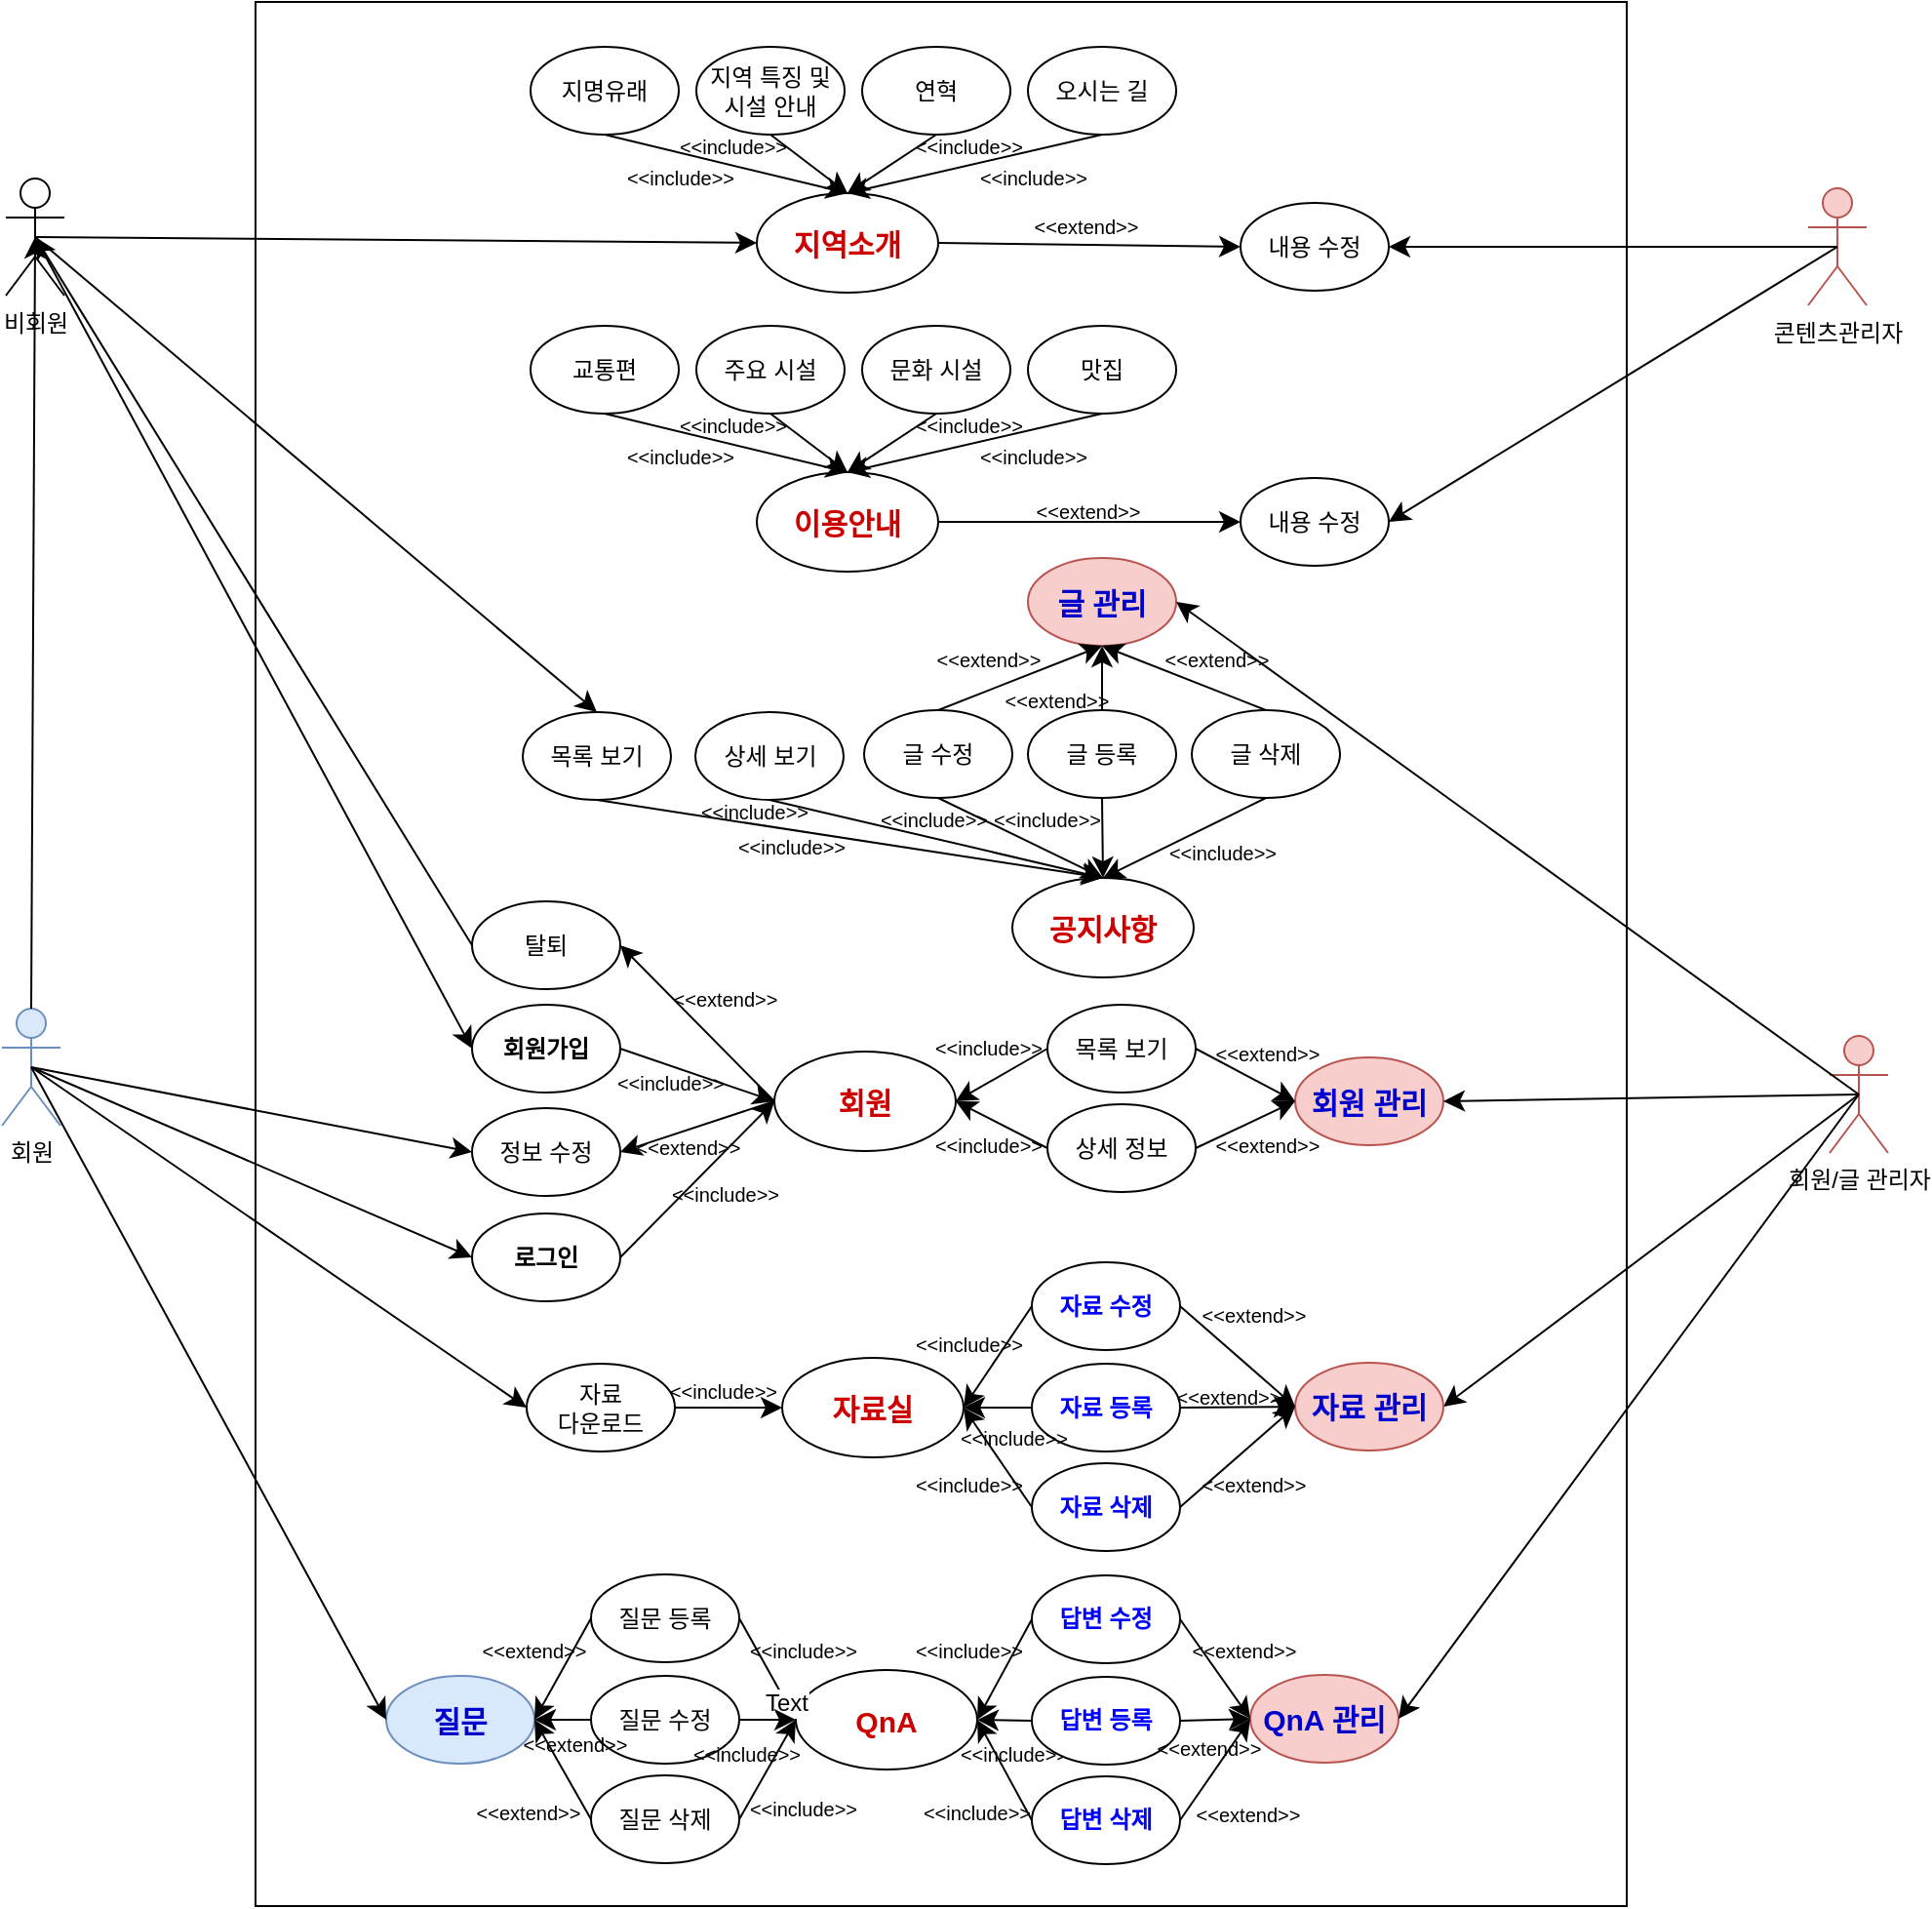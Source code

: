 <mxfile version="24.2.1" type="device">
  <diagram name="페이지-1" id="kCJb5YFhsj4VXTDkjWdM">
    <mxGraphModel dx="2606" dy="1625" grid="0" gridSize="10" guides="1" tooltips="1" connect="1" arrows="1" fold="1" page="0" pageScale="1" pageWidth="827" pageHeight="1169" math="0" shadow="0">
      <root>
        <mxCell id="0" />
        <mxCell id="1" parent="0" />
        <mxCell id="zj5sX9OP2LHEYqVNq7Ng-1" value="" style="rounded=0;whiteSpace=wrap;html=1;" vertex="1" parent="1">
          <mxGeometry x="-106" y="-145" width="703" height="976" as="geometry" />
        </mxCell>
        <mxCell id="zj5sX9OP2LHEYqVNq7Ng-2" value="비회원" style="shape=umlActor;verticalLabelPosition=bottom;verticalAlign=top;html=1;outlineConnect=0;" vertex="1" parent="1">
          <mxGeometry x="-234" y="-54.5" width="30" height="60" as="geometry" />
        </mxCell>
        <mxCell id="zj5sX9OP2LHEYqVNq7Ng-5" value="회원" style="shape=umlActor;verticalLabelPosition=bottom;verticalAlign=top;html=1;outlineConnect=0;fillColor=#dae8fc;strokeColor=#6c8ebf;" vertex="1" parent="1">
          <mxGeometry x="-236" y="371" width="30" height="60" as="geometry" />
        </mxCell>
        <mxCell id="zj5sX9OP2LHEYqVNq7Ng-30" value="" style="group" vertex="1" connectable="0" parent="1">
          <mxGeometry x="35" y="-122" width="331" height="126" as="geometry" />
        </mxCell>
        <mxCell id="zj5sX9OP2LHEYqVNq7Ng-6" value="&lt;p style=&quot;line-height: 120%; font-size: 15px;&quot;&gt;&lt;b&gt;&lt;font color=&quot;#cc0000&quot;&gt;지역소개&lt;/font&gt;&lt;/b&gt;&lt;/p&gt;" style="ellipse;whiteSpace=wrap;html=1;" vertex="1" parent="zj5sX9OP2LHEYqVNq7Ng-30">
          <mxGeometry x="116" y="75" width="93" height="51" as="geometry" />
        </mxCell>
        <mxCell id="zj5sX9OP2LHEYqVNq7Ng-16" value="지명유래" style="ellipse;whiteSpace=wrap;html=1;" vertex="1" parent="zj5sX9OP2LHEYqVNq7Ng-30">
          <mxGeometry width="76" height="45" as="geometry" />
        </mxCell>
        <mxCell id="zj5sX9OP2LHEYqVNq7Ng-17" value="지역 특징 및&lt;div&gt;시설 안내&lt;/div&gt;" style="ellipse;whiteSpace=wrap;html=1;" vertex="1" parent="zj5sX9OP2LHEYqVNq7Ng-30">
          <mxGeometry x="85" width="76" height="45" as="geometry" />
        </mxCell>
        <mxCell id="zj5sX9OP2LHEYqVNq7Ng-20" value="연혁" style="ellipse;whiteSpace=wrap;html=1;" vertex="1" parent="zj5sX9OP2LHEYqVNq7Ng-30">
          <mxGeometry x="170" width="76" height="45" as="geometry" />
        </mxCell>
        <mxCell id="zj5sX9OP2LHEYqVNq7Ng-21" value="오시는 길" style="ellipse;whiteSpace=wrap;html=1;" vertex="1" parent="zj5sX9OP2LHEYqVNq7Ng-30">
          <mxGeometry x="255" width="76" height="45" as="geometry" />
        </mxCell>
        <mxCell id="zj5sX9OP2LHEYqVNq7Ng-22" value="" style="endArrow=classic;html=1;rounded=0;fontSize=12;startSize=8;endSize=8;curved=1;exitX=0.5;exitY=1;exitDx=0;exitDy=0;entryX=0.5;entryY=0;entryDx=0;entryDy=0;" edge="1" parent="zj5sX9OP2LHEYqVNq7Ng-30" source="zj5sX9OP2LHEYqVNq7Ng-16" target="zj5sX9OP2LHEYqVNq7Ng-6">
          <mxGeometry width="50" height="50" relative="1" as="geometry">
            <mxPoint x="52" y="146" as="sourcePoint" />
            <mxPoint x="102" y="96" as="targetPoint" />
          </mxGeometry>
        </mxCell>
        <mxCell id="zj5sX9OP2LHEYqVNq7Ng-23" value="" style="endArrow=classic;html=1;rounded=0;fontSize=12;startSize=8;endSize=8;curved=1;exitX=0.5;exitY=1;exitDx=0;exitDy=0;entryX=0.5;entryY=0;entryDx=0;entryDy=0;" edge="1" parent="zj5sX9OP2LHEYqVNq7Ng-30" source="zj5sX9OP2LHEYqVNq7Ng-17" target="zj5sX9OP2LHEYqVNq7Ng-6">
          <mxGeometry width="50" height="50" relative="1" as="geometry">
            <mxPoint x="57" y="286" as="sourcePoint" />
            <mxPoint x="107" y="236" as="targetPoint" />
          </mxGeometry>
        </mxCell>
        <mxCell id="zj5sX9OP2LHEYqVNq7Ng-24" value="" style="endArrow=classic;html=1;rounded=0;fontSize=12;startSize=8;endSize=8;curved=1;exitX=0.5;exitY=1;exitDx=0;exitDy=0;entryX=0.5;entryY=0;entryDx=0;entryDy=0;" edge="1" parent="zj5sX9OP2LHEYqVNq7Ng-30" source="zj5sX9OP2LHEYqVNq7Ng-20" target="zj5sX9OP2LHEYqVNq7Ng-6">
          <mxGeometry width="50" height="50" relative="1" as="geometry">
            <mxPoint x="19" y="240" as="sourcePoint" />
            <mxPoint x="69" y="190" as="targetPoint" />
          </mxGeometry>
        </mxCell>
        <mxCell id="zj5sX9OP2LHEYqVNq7Ng-25" value="" style="endArrow=classic;html=1;rounded=0;fontSize=12;startSize=8;endSize=8;curved=1;exitX=0.5;exitY=1;exitDx=0;exitDy=0;entryX=0.5;entryY=0;entryDx=0;entryDy=0;" edge="1" parent="zj5sX9OP2LHEYqVNq7Ng-30" source="zj5sX9OP2LHEYqVNq7Ng-21" target="zj5sX9OP2LHEYqVNq7Ng-6">
          <mxGeometry width="50" height="50" relative="1" as="geometry">
            <mxPoint x="-4" y="262" as="sourcePoint" />
            <mxPoint x="46" y="212" as="targetPoint" />
          </mxGeometry>
        </mxCell>
        <mxCell id="zj5sX9OP2LHEYqVNq7Ng-26" value="&lt;font style=&quot;font-size: 10px;&quot;&gt;&amp;lt;&amp;lt;include&amp;gt;&amp;gt;&lt;/font&gt;" style="text;html=1;align=center;verticalAlign=middle;whiteSpace=wrap;rounded=0;fontSize=16;" vertex="1" parent="zj5sX9OP2LHEYqVNq7Ng-30">
          <mxGeometry x="47" y="50" width="60" height="30" as="geometry" />
        </mxCell>
        <mxCell id="zj5sX9OP2LHEYqVNq7Ng-27" value="&lt;font style=&quot;font-size: 10px;&quot;&gt;&amp;lt;&amp;lt;include&amp;gt;&amp;gt;&lt;/font&gt;" style="text;html=1;align=center;verticalAlign=middle;whiteSpace=wrap;rounded=0;fontSize=16;" vertex="1" parent="zj5sX9OP2LHEYqVNq7Ng-30">
          <mxGeometry x="74" y="34" width="60" height="30" as="geometry" />
        </mxCell>
        <mxCell id="zj5sX9OP2LHEYqVNq7Ng-28" value="&lt;font style=&quot;font-size: 10px;&quot;&gt;&amp;lt;&amp;lt;include&amp;gt;&amp;gt;&lt;/font&gt;" style="text;html=1;align=center;verticalAlign=middle;whiteSpace=wrap;rounded=0;fontSize=16;" vertex="1" parent="zj5sX9OP2LHEYqVNq7Ng-30">
          <mxGeometry x="195" y="34" width="60" height="30" as="geometry" />
        </mxCell>
        <mxCell id="zj5sX9OP2LHEYqVNq7Ng-29" value="&lt;font style=&quot;font-size: 10px;&quot;&gt;&amp;lt;&amp;lt;include&amp;gt;&amp;gt;&lt;/font&gt;" style="text;html=1;align=center;verticalAlign=middle;whiteSpace=wrap;rounded=0;fontSize=16;" vertex="1" parent="zj5sX9OP2LHEYqVNq7Ng-30">
          <mxGeometry x="228" y="50" width="60" height="30" as="geometry" />
        </mxCell>
        <mxCell id="zj5sX9OP2LHEYqVNq7Ng-245" value="&lt;font style=&quot;font-size: 10px;&quot;&gt;&amp;lt;&amp;lt;extend&amp;gt;&amp;gt;&lt;/font&gt;" style="text;html=1;align=center;verticalAlign=middle;whiteSpace=wrap;rounded=0;fontSize=16;" vertex="1" parent="zj5sX9OP2LHEYqVNq7Ng-30">
          <mxGeometry x="255" y="75" width="60" height="30" as="geometry" />
        </mxCell>
        <mxCell id="zj5sX9OP2LHEYqVNq7Ng-140" value="" style="group" vertex="1" connectable="0" parent="1">
          <mxGeometry x="35" y="21" width="331" height="126" as="geometry" />
        </mxCell>
        <mxCell id="zj5sX9OP2LHEYqVNq7Ng-141" value="&lt;p style=&quot;line-height: 120%; font-size: 15px;&quot;&gt;&lt;b&gt;&lt;font color=&quot;#cc0000&quot;&gt;이용안내&lt;/font&gt;&lt;/b&gt;&lt;/p&gt;" style="ellipse;whiteSpace=wrap;html=1;" vertex="1" parent="zj5sX9OP2LHEYqVNq7Ng-140">
          <mxGeometry x="116" y="75" width="93" height="51" as="geometry" />
        </mxCell>
        <mxCell id="zj5sX9OP2LHEYqVNq7Ng-142" value="교통편" style="ellipse;whiteSpace=wrap;html=1;" vertex="1" parent="zj5sX9OP2LHEYqVNq7Ng-140">
          <mxGeometry width="76" height="45" as="geometry" />
        </mxCell>
        <mxCell id="zj5sX9OP2LHEYqVNq7Ng-143" value="주요 시설" style="ellipse;whiteSpace=wrap;html=1;" vertex="1" parent="zj5sX9OP2LHEYqVNq7Ng-140">
          <mxGeometry x="85" width="76" height="45" as="geometry" />
        </mxCell>
        <mxCell id="zj5sX9OP2LHEYqVNq7Ng-144" value="문화 시설" style="ellipse;whiteSpace=wrap;html=1;" vertex="1" parent="zj5sX9OP2LHEYqVNq7Ng-140">
          <mxGeometry x="170" width="76" height="45" as="geometry" />
        </mxCell>
        <mxCell id="zj5sX9OP2LHEYqVNq7Ng-145" value="맛집" style="ellipse;whiteSpace=wrap;html=1;" vertex="1" parent="zj5sX9OP2LHEYqVNq7Ng-140">
          <mxGeometry x="255" width="76" height="45" as="geometry" />
        </mxCell>
        <mxCell id="zj5sX9OP2LHEYqVNq7Ng-146" value="" style="endArrow=classic;html=1;rounded=0;fontSize=12;startSize=8;endSize=8;curved=1;exitX=0.5;exitY=1;exitDx=0;exitDy=0;entryX=0.5;entryY=0;entryDx=0;entryDy=0;" edge="1" parent="zj5sX9OP2LHEYqVNq7Ng-140" source="zj5sX9OP2LHEYqVNq7Ng-142" target="zj5sX9OP2LHEYqVNq7Ng-141">
          <mxGeometry width="50" height="50" relative="1" as="geometry">
            <mxPoint x="52" y="146" as="sourcePoint" />
            <mxPoint x="102" y="96" as="targetPoint" />
          </mxGeometry>
        </mxCell>
        <mxCell id="zj5sX9OP2LHEYqVNq7Ng-147" value="" style="endArrow=classic;html=1;rounded=0;fontSize=12;startSize=8;endSize=8;curved=1;exitX=0.5;exitY=1;exitDx=0;exitDy=0;entryX=0.5;entryY=0;entryDx=0;entryDy=0;" edge="1" parent="zj5sX9OP2LHEYqVNq7Ng-140" source="zj5sX9OP2LHEYqVNq7Ng-143" target="zj5sX9OP2LHEYqVNq7Ng-141">
          <mxGeometry width="50" height="50" relative="1" as="geometry">
            <mxPoint x="57" y="286" as="sourcePoint" />
            <mxPoint x="107" y="236" as="targetPoint" />
          </mxGeometry>
        </mxCell>
        <mxCell id="zj5sX9OP2LHEYqVNq7Ng-148" value="" style="endArrow=classic;html=1;rounded=0;fontSize=12;startSize=8;endSize=8;curved=1;exitX=0.5;exitY=1;exitDx=0;exitDy=0;entryX=0.5;entryY=0;entryDx=0;entryDy=0;" edge="1" parent="zj5sX9OP2LHEYqVNq7Ng-140" source="zj5sX9OP2LHEYqVNq7Ng-144" target="zj5sX9OP2LHEYqVNq7Ng-141">
          <mxGeometry width="50" height="50" relative="1" as="geometry">
            <mxPoint x="19" y="240" as="sourcePoint" />
            <mxPoint x="69" y="190" as="targetPoint" />
          </mxGeometry>
        </mxCell>
        <mxCell id="zj5sX9OP2LHEYqVNq7Ng-149" value="" style="endArrow=classic;html=1;rounded=0;fontSize=12;startSize=8;endSize=8;curved=1;exitX=0.5;exitY=1;exitDx=0;exitDy=0;entryX=0.5;entryY=0;entryDx=0;entryDy=0;" edge="1" parent="zj5sX9OP2LHEYqVNq7Ng-140" source="zj5sX9OP2LHEYqVNq7Ng-145" target="zj5sX9OP2LHEYqVNq7Ng-141">
          <mxGeometry width="50" height="50" relative="1" as="geometry">
            <mxPoint x="-4" y="262" as="sourcePoint" />
            <mxPoint x="46" y="212" as="targetPoint" />
          </mxGeometry>
        </mxCell>
        <mxCell id="zj5sX9OP2LHEYqVNq7Ng-150" value="&lt;font style=&quot;font-size: 10px;&quot;&gt;&amp;lt;&amp;lt;include&amp;gt;&amp;gt;&lt;/font&gt;" style="text;html=1;align=center;verticalAlign=middle;whiteSpace=wrap;rounded=0;fontSize=16;" vertex="1" parent="zj5sX9OP2LHEYqVNq7Ng-140">
          <mxGeometry x="47" y="50" width="60" height="30" as="geometry" />
        </mxCell>
        <mxCell id="zj5sX9OP2LHEYqVNq7Ng-151" value="&lt;font style=&quot;font-size: 10px;&quot;&gt;&amp;lt;&amp;lt;include&amp;gt;&amp;gt;&lt;/font&gt;" style="text;html=1;align=center;verticalAlign=middle;whiteSpace=wrap;rounded=0;fontSize=16;" vertex="1" parent="zj5sX9OP2LHEYqVNq7Ng-140">
          <mxGeometry x="74" y="34" width="60" height="30" as="geometry" />
        </mxCell>
        <mxCell id="zj5sX9OP2LHEYqVNq7Ng-152" value="&lt;font style=&quot;font-size: 10px;&quot;&gt;&amp;lt;&amp;lt;include&amp;gt;&amp;gt;&lt;/font&gt;" style="text;html=1;align=center;verticalAlign=middle;whiteSpace=wrap;rounded=0;fontSize=16;" vertex="1" parent="zj5sX9OP2LHEYqVNq7Ng-140">
          <mxGeometry x="195" y="34" width="60" height="30" as="geometry" />
        </mxCell>
        <mxCell id="zj5sX9OP2LHEYqVNq7Ng-153" value="&lt;font style=&quot;font-size: 10px;&quot;&gt;&amp;lt;&amp;lt;include&amp;gt;&amp;gt;&lt;/font&gt;" style="text;html=1;align=center;verticalAlign=middle;whiteSpace=wrap;rounded=0;fontSize=16;" vertex="1" parent="zj5sX9OP2LHEYqVNq7Ng-140">
          <mxGeometry x="228" y="50" width="60" height="30" as="geometry" />
        </mxCell>
        <mxCell id="zj5sX9OP2LHEYqVNq7Ng-154" value="콘텐츠관리자" style="shape=umlActor;verticalLabelPosition=bottom;verticalAlign=top;html=1;outlineConnect=0;fillColor=#f8cecc;strokeColor=#b85450;" vertex="1" parent="1">
          <mxGeometry x="690" y="-49.5" width="30" height="60" as="geometry" />
        </mxCell>
        <mxCell id="zj5sX9OP2LHEYqVNq7Ng-155" value="회원/글 관리자" style="shape=umlActor;verticalLabelPosition=bottom;verticalAlign=top;html=1;outlineConnect=0;fillColor=#f8cecc;strokeColor=#b85450;" vertex="1" parent="1">
          <mxGeometry x="701" y="385" width="30" height="60" as="geometry" />
        </mxCell>
        <mxCell id="zj5sX9OP2LHEYqVNq7Ng-161" value="" style="group" vertex="1" connectable="0" parent="1">
          <mxGeometry x="25" y="140" width="425" height="226" as="geometry" />
        </mxCell>
        <mxCell id="zj5sX9OP2LHEYqVNq7Ng-61" value="상세 보기" style="ellipse;whiteSpace=wrap;html=1;" vertex="1" parent="zj5sX9OP2LHEYqVNq7Ng-161">
          <mxGeometry x="94.5" y="79" width="76" height="45" as="geometry" />
        </mxCell>
        <mxCell id="zj5sX9OP2LHEYqVNq7Ng-93" value="" style="group" vertex="1" connectable="0" parent="zj5sX9OP2LHEYqVNq7Ng-161">
          <mxGeometry x="181" width="244" height="215" as="geometry" />
        </mxCell>
        <mxCell id="zj5sX9OP2LHEYqVNq7Ng-12" value="&lt;font color=&quot;#cc0000&quot; style=&quot;font-size: 15px;&quot;&gt;&lt;b&gt;공지사항&lt;/b&gt;&lt;/font&gt;" style="ellipse;whiteSpace=wrap;html=1;" vertex="1" parent="zj5sX9OP2LHEYqVNq7Ng-93">
          <mxGeometry x="76" y="164" width="93" height="51" as="geometry" />
        </mxCell>
        <mxCell id="zj5sX9OP2LHEYqVNq7Ng-63" value="글 수정" style="ellipse;whiteSpace=wrap;html=1;" vertex="1" parent="zj5sX9OP2LHEYqVNq7Ng-93">
          <mxGeometry y="78" width="76" height="45" as="geometry" />
        </mxCell>
        <mxCell id="zj5sX9OP2LHEYqVNq7Ng-64" value="글 등록" style="ellipse;whiteSpace=wrap;html=1;" vertex="1" parent="zj5sX9OP2LHEYqVNq7Ng-93">
          <mxGeometry x="84" y="78" width="76" height="45" as="geometry" />
        </mxCell>
        <mxCell id="zj5sX9OP2LHEYqVNq7Ng-65" value="글 삭제" style="ellipse;whiteSpace=wrap;html=1;" vertex="1" parent="zj5sX9OP2LHEYqVNq7Ng-93">
          <mxGeometry x="168" y="78" width="76" height="45" as="geometry" />
        </mxCell>
        <mxCell id="zj5sX9OP2LHEYqVNq7Ng-66" value="&lt;font style=&quot;font-size: 15px;&quot; color=&quot;#0000cc&quot;&gt;&lt;b&gt;글 관리&lt;/b&gt;&lt;/font&gt;" style="ellipse;whiteSpace=wrap;html=1;fillColor=#f8cecc;strokeColor=#b85450;" vertex="1" parent="zj5sX9OP2LHEYqVNq7Ng-93">
          <mxGeometry x="84" width="76" height="45" as="geometry" />
        </mxCell>
        <mxCell id="zj5sX9OP2LHEYqVNq7Ng-67" value="" style="endArrow=classic;html=1;rounded=0;fontSize=12;startSize=8;endSize=8;curved=1;exitX=0.5;exitY=0;exitDx=0;exitDy=0;entryX=0.5;entryY=1;entryDx=0;entryDy=0;" edge="1" parent="zj5sX9OP2LHEYqVNq7Ng-93" source="zj5sX9OP2LHEYqVNq7Ng-63" target="zj5sX9OP2LHEYqVNq7Ng-66">
          <mxGeometry width="50" height="50" relative="1" as="geometry">
            <mxPoint x="-24" y="53" as="sourcePoint" />
            <mxPoint x="26" y="3" as="targetPoint" />
          </mxGeometry>
        </mxCell>
        <mxCell id="zj5sX9OP2LHEYqVNq7Ng-68" value="" style="endArrow=classic;html=1;rounded=0;fontSize=12;startSize=8;endSize=8;curved=1;exitX=0.5;exitY=0;exitDx=0;exitDy=0;entryX=0.5;entryY=1;entryDx=0;entryDy=0;" edge="1" parent="zj5sX9OP2LHEYqVNq7Ng-93" source="zj5sX9OP2LHEYqVNq7Ng-64" target="zj5sX9OP2LHEYqVNq7Ng-66">
          <mxGeometry width="50" height="50" relative="1" as="geometry">
            <mxPoint x="-58" y="223" as="sourcePoint" />
            <mxPoint x="-8" y="173" as="targetPoint" />
          </mxGeometry>
        </mxCell>
        <mxCell id="zj5sX9OP2LHEYqVNq7Ng-69" value="" style="endArrow=classic;html=1;rounded=0;fontSize=12;startSize=8;endSize=8;curved=1;entryX=0.5;entryY=1;entryDx=0;entryDy=0;exitX=0.5;exitY=0;exitDx=0;exitDy=0;" edge="1" parent="zj5sX9OP2LHEYqVNq7Ng-93" source="zj5sX9OP2LHEYqVNq7Ng-65" target="zj5sX9OP2LHEYqVNq7Ng-66">
          <mxGeometry width="50" height="50" relative="1" as="geometry">
            <mxPoint x="117" y="362" as="sourcePoint" />
            <mxPoint x="167" y="312" as="targetPoint" />
          </mxGeometry>
        </mxCell>
        <mxCell id="zj5sX9OP2LHEYqVNq7Ng-70" value="&lt;font style=&quot;font-size: 10px;&quot;&gt;&amp;lt;&amp;lt;extend&amp;gt;&amp;gt;&lt;/font&gt;" style="text;html=1;align=center;verticalAlign=middle;whiteSpace=wrap;rounded=0;fontSize=16;" vertex="1" parent="zj5sX9OP2LHEYqVNq7Ng-93">
          <mxGeometry x="34" y="34.5" width="60" height="30" as="geometry" />
        </mxCell>
        <mxCell id="zj5sX9OP2LHEYqVNq7Ng-71" value="&lt;font style=&quot;font-size: 10px;&quot;&gt;&amp;lt;&amp;lt;extend&amp;gt;&amp;gt;&lt;/font&gt;" style="text;html=1;align=center;verticalAlign=middle;whiteSpace=wrap;rounded=0;fontSize=16;" vertex="1" parent="zj5sX9OP2LHEYqVNq7Ng-93">
          <mxGeometry x="69" y="56" width="60" height="30" as="geometry" />
        </mxCell>
        <mxCell id="zj5sX9OP2LHEYqVNq7Ng-72" value="&lt;font style=&quot;font-size: 10px;&quot;&gt;&amp;lt;&amp;lt;extend&amp;gt;&amp;gt;&lt;/font&gt;" style="text;html=1;align=center;verticalAlign=middle;whiteSpace=wrap;rounded=0;fontSize=16;" vertex="1" parent="zj5sX9OP2LHEYqVNq7Ng-93">
          <mxGeometry x="151" y="34.5" width="60" height="30" as="geometry" />
        </mxCell>
        <mxCell id="zj5sX9OP2LHEYqVNq7Ng-73" value="" style="endArrow=classic;html=1;rounded=0;fontSize=12;startSize=8;endSize=8;curved=1;exitX=0.5;exitY=1;exitDx=0;exitDy=0;entryX=0.5;entryY=0;entryDx=0;entryDy=0;" edge="1" parent="zj5sX9OP2LHEYqVNq7Ng-93" source="zj5sX9OP2LHEYqVNq7Ng-63" target="zj5sX9OP2LHEYqVNq7Ng-12">
          <mxGeometry width="50" height="50" relative="1" as="geometry">
            <mxPoint x="-21" y="188" as="sourcePoint" />
            <mxPoint x="29" y="138" as="targetPoint" />
          </mxGeometry>
        </mxCell>
        <mxCell id="zj5sX9OP2LHEYqVNq7Ng-74" value="" style="endArrow=classic;html=1;rounded=0;fontSize=12;startSize=8;endSize=8;curved=1;exitX=0.5;exitY=1;exitDx=0;exitDy=0;entryX=0.5;entryY=0;entryDx=0;entryDy=0;" edge="1" parent="zj5sX9OP2LHEYqVNq7Ng-93" source="zj5sX9OP2LHEYqVNq7Ng-64" target="zj5sX9OP2LHEYqVNq7Ng-12">
          <mxGeometry width="50" height="50" relative="1" as="geometry">
            <mxPoint x="-72" y="196" as="sourcePoint" />
            <mxPoint x="-22" y="146" as="targetPoint" />
          </mxGeometry>
        </mxCell>
        <mxCell id="zj5sX9OP2LHEYqVNq7Ng-75" value="" style="endArrow=classic;html=1;rounded=0;fontSize=12;startSize=8;endSize=8;curved=1;exitX=0.5;exitY=1;exitDx=0;exitDy=0;entryX=0.5;entryY=0;entryDx=0;entryDy=0;" edge="1" parent="zj5sX9OP2LHEYqVNq7Ng-93" source="zj5sX9OP2LHEYqVNq7Ng-65" target="zj5sX9OP2LHEYqVNq7Ng-12">
          <mxGeometry width="50" height="50" relative="1" as="geometry">
            <mxPoint x="-42" y="173" as="sourcePoint" />
            <mxPoint x="8" y="123" as="targetPoint" />
          </mxGeometry>
        </mxCell>
        <mxCell id="zj5sX9OP2LHEYqVNq7Ng-90" value="&lt;font style=&quot;font-size: 10px;&quot;&gt;&amp;lt;&amp;lt;include&amp;gt;&amp;gt;&lt;/font&gt;" style="text;html=1;align=center;verticalAlign=middle;whiteSpace=wrap;rounded=0;fontSize=16;" vertex="1" parent="zj5sX9OP2LHEYqVNq7Ng-93">
          <mxGeometry x="6" y="117" width="60" height="30" as="geometry" />
        </mxCell>
        <mxCell id="zj5sX9OP2LHEYqVNq7Ng-91" value="&lt;font style=&quot;font-size: 10px;&quot;&gt;&amp;lt;&amp;lt;include&amp;gt;&amp;gt;&lt;/font&gt;" style="text;html=1;align=center;verticalAlign=middle;whiteSpace=wrap;rounded=0;fontSize=16;" vertex="1" parent="zj5sX9OP2LHEYqVNq7Ng-93">
          <mxGeometry x="64" y="117" width="60" height="30" as="geometry" />
        </mxCell>
        <mxCell id="zj5sX9OP2LHEYqVNq7Ng-92" value="&lt;font style=&quot;font-size: 10px;&quot;&gt;&amp;lt;&amp;lt;include&amp;gt;&amp;gt;&lt;/font&gt;" style="text;html=1;align=center;verticalAlign=middle;whiteSpace=wrap;rounded=0;fontSize=16;" vertex="1" parent="zj5sX9OP2LHEYqVNq7Ng-93">
          <mxGeometry x="154" y="134" width="60" height="30" as="geometry" />
        </mxCell>
        <mxCell id="zj5sX9OP2LHEYqVNq7Ng-62" value="목록 보기" style="ellipse;whiteSpace=wrap;html=1;" vertex="1" parent="zj5sX9OP2LHEYqVNq7Ng-161">
          <mxGeometry x="6" y="79" width="76" height="45" as="geometry" />
        </mxCell>
        <mxCell id="zj5sX9OP2LHEYqVNq7Ng-156" value="" style="endArrow=classic;html=1;rounded=0;fontSize=12;startSize=8;endSize=8;curved=1;exitX=0.5;exitY=1;exitDx=0;exitDy=0;entryX=0.5;entryY=0;entryDx=0;entryDy=0;" edge="1" parent="zj5sX9OP2LHEYqVNq7Ng-161" source="zj5sX9OP2LHEYqVNq7Ng-62" target="zj5sX9OP2LHEYqVNq7Ng-12">
          <mxGeometry width="50" height="50" relative="1" as="geometry">
            <mxPoint x="-58" y="-64" as="sourcePoint" />
            <mxPoint x="-8" y="-114" as="targetPoint" />
          </mxGeometry>
        </mxCell>
        <mxCell id="zj5sX9OP2LHEYqVNq7Ng-157" value="" style="endArrow=classic;html=1;rounded=0;fontSize=12;startSize=8;endSize=8;curved=1;exitX=0.5;exitY=1;exitDx=0;exitDy=0;entryX=0.5;entryY=0;entryDx=0;entryDy=0;" edge="1" parent="zj5sX9OP2LHEYqVNq7Ng-161" source="zj5sX9OP2LHEYqVNq7Ng-61" target="zj5sX9OP2LHEYqVNq7Ng-12">
          <mxGeometry width="50" height="50" relative="1" as="geometry">
            <mxPoint x="-36" y="-27" as="sourcePoint" />
            <mxPoint x="14" y="-77" as="targetPoint" />
          </mxGeometry>
        </mxCell>
        <mxCell id="zj5sX9OP2LHEYqVNq7Ng-159" value="&lt;font style=&quot;font-size: 10px;&quot;&gt;&amp;lt;&amp;lt;include&amp;gt;&amp;gt;&lt;/font&gt;" style="text;html=1;align=center;verticalAlign=middle;whiteSpace=wrap;rounded=0;fontSize=16;" vertex="1" parent="zj5sX9OP2LHEYqVNq7Ng-161">
          <mxGeometry x="94.5" y="113" width="60" height="30" as="geometry" />
        </mxCell>
        <mxCell id="zj5sX9OP2LHEYqVNq7Ng-160" value="&lt;font style=&quot;font-size: 10px;&quot;&gt;&amp;lt;&amp;lt;include&amp;gt;&amp;gt;&lt;/font&gt;" style="text;html=1;align=center;verticalAlign=middle;whiteSpace=wrap;rounded=0;fontSize=16;" vertex="1" parent="zj5sX9OP2LHEYqVNq7Ng-161">
          <mxGeometry x="114" y="131" width="60" height="30" as="geometry" />
        </mxCell>
        <mxCell id="zj5sX9OP2LHEYqVNq7Ng-199" value="" style="group" vertex="1" connectable="0" parent="1">
          <mxGeometry x="-39" y="661" width="519" height="148.5" as="geometry" />
        </mxCell>
        <mxCell id="zj5sX9OP2LHEYqVNq7Ng-180" value="" style="group" vertex="1" connectable="0" parent="zj5sX9OP2LHEYqVNq7Ng-199">
          <mxGeometry width="356" height="148" as="geometry" />
        </mxCell>
        <mxCell id="zj5sX9OP2LHEYqVNq7Ng-15" value="&lt;font color=&quot;#cc0000&quot;&gt;&lt;span style=&quot;font-size: 15px;&quot;&gt;&lt;b&gt;QnA&lt;/b&gt;&lt;/span&gt;&lt;/font&gt;" style="ellipse;whiteSpace=wrap;html=1;" vertex="1" parent="zj5sX9OP2LHEYqVNq7Ng-180">
          <mxGeometry x="210" y="49" width="93" height="51" as="geometry" />
        </mxCell>
        <mxCell id="zj5sX9OP2LHEYqVNq7Ng-162" value="질문 등록" style="ellipse;whiteSpace=wrap;html=1;" vertex="1" parent="zj5sX9OP2LHEYqVNq7Ng-180">
          <mxGeometry x="105" width="76" height="45" as="geometry" />
        </mxCell>
        <mxCell id="zj5sX9OP2LHEYqVNq7Ng-163" value="질문 수정" style="ellipse;whiteSpace=wrap;html=1;" vertex="1" parent="zj5sX9OP2LHEYqVNq7Ng-180">
          <mxGeometry x="105" y="52" width="76" height="45" as="geometry" />
        </mxCell>
        <mxCell id="zj5sX9OP2LHEYqVNq7Ng-164" value="질문 삭제" style="ellipse;whiteSpace=wrap;html=1;" vertex="1" parent="zj5sX9OP2LHEYqVNq7Ng-180">
          <mxGeometry x="105" y="103" width="76" height="45" as="geometry" />
        </mxCell>
        <mxCell id="zj5sX9OP2LHEYqVNq7Ng-165" value="" style="endArrow=classic;html=1;rounded=0;fontSize=12;startSize=8;endSize=8;curved=1;exitX=1;exitY=0.5;exitDx=0;exitDy=0;entryX=0;entryY=0.5;entryDx=0;entryDy=0;" edge="1" parent="zj5sX9OP2LHEYqVNq7Ng-180" source="zj5sX9OP2LHEYqVNq7Ng-162" target="zj5sX9OP2LHEYqVNq7Ng-15">
          <mxGeometry width="50" height="50" relative="1" as="geometry">
            <mxPoint x="213" y="26" as="sourcePoint" />
            <mxPoint x="263" y="-24" as="targetPoint" />
          </mxGeometry>
        </mxCell>
        <mxCell id="zj5sX9OP2LHEYqVNq7Ng-191" value="Text" style="edgeLabel;html=1;align=center;verticalAlign=middle;resizable=0;points=[];fontSize=12;" vertex="1" connectable="0" parent="zj5sX9OP2LHEYqVNq7Ng-165">
          <mxGeometry x="0.639" relative="1" as="geometry">
            <mxPoint as="offset" />
          </mxGeometry>
        </mxCell>
        <mxCell id="zj5sX9OP2LHEYqVNq7Ng-166" value="" style="endArrow=classic;html=1;rounded=0;fontSize=12;startSize=8;endSize=8;curved=1;exitX=1;exitY=0.5;exitDx=0;exitDy=0;entryX=0;entryY=0.5;entryDx=0;entryDy=0;" edge="1" parent="zj5sX9OP2LHEYqVNq7Ng-180" source="zj5sX9OP2LHEYqVNq7Ng-163" target="zj5sX9OP2LHEYqVNq7Ng-15">
          <mxGeometry width="50" height="50" relative="1" as="geometry">
            <mxPoint x="219" y="26" as="sourcePoint" />
            <mxPoint x="269" y="-24" as="targetPoint" />
          </mxGeometry>
        </mxCell>
        <mxCell id="zj5sX9OP2LHEYqVNq7Ng-167" value="" style="endArrow=classic;html=1;rounded=0;fontSize=12;startSize=8;endSize=8;curved=1;exitX=1;exitY=0.5;exitDx=0;exitDy=0;entryX=0;entryY=0.5;entryDx=0;entryDy=0;" edge="1" parent="zj5sX9OP2LHEYqVNq7Ng-180" source="zj5sX9OP2LHEYqVNq7Ng-164" target="zj5sX9OP2LHEYqVNq7Ng-15">
          <mxGeometry width="50" height="50" relative="1" as="geometry">
            <mxPoint x="300" y="51" as="sourcePoint" />
            <mxPoint x="350" y="1" as="targetPoint" />
          </mxGeometry>
        </mxCell>
        <mxCell id="zj5sX9OP2LHEYqVNq7Ng-168" value="&lt;font style=&quot;font-size: 15px;&quot; color=&quot;#0000cc&quot;&gt;&lt;b&gt;질문&lt;/b&gt;&lt;/font&gt;" style="ellipse;whiteSpace=wrap;html=1;fillColor=#dae8fc;strokeColor=#6c8ebf;" vertex="1" parent="zj5sX9OP2LHEYqVNq7Ng-180">
          <mxGeometry y="52" width="76" height="45" as="geometry" />
        </mxCell>
        <mxCell id="zj5sX9OP2LHEYqVNq7Ng-169" value="" style="endArrow=classic;html=1;rounded=0;fontSize=12;startSize=8;endSize=8;curved=1;exitX=0;exitY=0.5;exitDx=0;exitDy=0;entryX=1;entryY=0.5;entryDx=0;entryDy=0;" edge="1" parent="zj5sX9OP2LHEYqVNq7Ng-180" source="zj5sX9OP2LHEYqVNq7Ng-162" target="zj5sX9OP2LHEYqVNq7Ng-168">
          <mxGeometry width="50" height="50" relative="1" as="geometry">
            <mxPoint x="90" y="20" as="sourcePoint" />
            <mxPoint x="140" y="-30" as="targetPoint" />
          </mxGeometry>
        </mxCell>
        <mxCell id="zj5sX9OP2LHEYqVNq7Ng-172" value="" style="endArrow=classic;html=1;rounded=0;fontSize=12;startSize=8;endSize=8;curved=1;exitX=0;exitY=0.5;exitDx=0;exitDy=0;entryX=1;entryY=0.5;entryDx=0;entryDy=0;" edge="1" parent="zj5sX9OP2LHEYqVNq7Ng-180" source="zj5sX9OP2LHEYqVNq7Ng-163" target="zj5sX9OP2LHEYqVNq7Ng-168">
          <mxGeometry width="50" height="50" relative="1" as="geometry">
            <mxPoint x="261" y="36" as="sourcePoint" />
            <mxPoint x="311" y="-14" as="targetPoint" />
          </mxGeometry>
        </mxCell>
        <mxCell id="zj5sX9OP2LHEYqVNq7Ng-173" value="" style="endArrow=classic;html=1;rounded=0;fontSize=12;startSize=8;endSize=8;curved=1;exitX=0;exitY=0.5;exitDx=0;exitDy=0;entryX=1;entryY=0.5;entryDx=0;entryDy=0;" edge="1" parent="zj5sX9OP2LHEYqVNq7Ng-180" source="zj5sX9OP2LHEYqVNq7Ng-164" target="zj5sX9OP2LHEYqVNq7Ng-168">
          <mxGeometry width="50" height="50" relative="1" as="geometry">
            <mxPoint x="430" y="188" as="sourcePoint" />
            <mxPoint x="480" y="138" as="targetPoint" />
          </mxGeometry>
        </mxCell>
        <mxCell id="zj5sX9OP2LHEYqVNq7Ng-174" value="&lt;font style=&quot;font-size: 10px;&quot;&gt;&amp;lt;&amp;lt;extend&amp;gt;&amp;gt;&lt;/font&gt;" style="text;html=1;align=center;verticalAlign=middle;whiteSpace=wrap;rounded=0;fontSize=16;" vertex="1" parent="zj5sX9OP2LHEYqVNq7Ng-180">
          <mxGeometry x="46" y="22" width="60" height="30" as="geometry" />
        </mxCell>
        <mxCell id="zj5sX9OP2LHEYqVNq7Ng-175" value="&lt;font style=&quot;font-size: 10px;&quot;&gt;&amp;lt;&amp;lt;extend&amp;gt;&amp;gt;&lt;/font&gt;" style="text;html=1;align=center;verticalAlign=middle;whiteSpace=wrap;rounded=0;fontSize=16;" vertex="1" parent="zj5sX9OP2LHEYqVNq7Ng-180">
          <mxGeometry x="67" y="70" width="60" height="30" as="geometry" />
        </mxCell>
        <mxCell id="zj5sX9OP2LHEYqVNq7Ng-176" value="&lt;font style=&quot;font-size: 10px;&quot;&gt;&amp;lt;&amp;lt;extend&amp;gt;&amp;gt;&lt;/font&gt;" style="text;html=1;align=center;verticalAlign=middle;whiteSpace=wrap;rounded=0;fontSize=16;" vertex="1" parent="zj5sX9OP2LHEYqVNq7Ng-180">
          <mxGeometry x="43" y="105" width="60" height="30" as="geometry" />
        </mxCell>
        <mxCell id="zj5sX9OP2LHEYqVNq7Ng-178" value="&lt;font style=&quot;font-size: 10px;&quot;&gt;&amp;lt;&amp;lt;include&amp;gt;&amp;gt;&lt;/font&gt;" style="text;html=1;align=center;verticalAlign=middle;whiteSpace=wrap;rounded=0;fontSize=16;" vertex="1" parent="zj5sX9OP2LHEYqVNq7Ng-180">
          <mxGeometry x="155" y="75" width="60" height="30" as="geometry" />
        </mxCell>
        <mxCell id="zj5sX9OP2LHEYqVNq7Ng-179" value="&lt;font style=&quot;font-size: 10px;&quot;&gt;&amp;lt;&amp;lt;include&amp;gt;&amp;gt;&lt;/font&gt;" style="text;html=1;align=center;verticalAlign=middle;whiteSpace=wrap;rounded=0;fontSize=16;" vertex="1" parent="zj5sX9OP2LHEYqVNq7Ng-180">
          <mxGeometry x="184" y="103" width="60" height="30" as="geometry" />
        </mxCell>
        <mxCell id="zj5sX9OP2LHEYqVNq7Ng-177" value="&lt;font style=&quot;font-size: 10px;&quot;&gt;&amp;lt;&amp;lt;include&amp;gt;&amp;gt;&lt;/font&gt;" style="text;html=1;align=center;verticalAlign=middle;whiteSpace=wrap;rounded=0;fontSize=16;" vertex="1" parent="zj5sX9OP2LHEYqVNq7Ng-180">
          <mxGeometry x="184" y="22" width="60" height="30" as="geometry" />
        </mxCell>
        <mxCell id="zj5sX9OP2LHEYqVNq7Ng-188" value="&lt;font style=&quot;font-size: 10px;&quot;&gt;&amp;lt;&amp;lt;include&amp;gt;&amp;gt;&lt;/font&gt;" style="text;html=1;align=center;verticalAlign=middle;whiteSpace=wrap;rounded=0;fontSize=16;" vertex="1" parent="zj5sX9OP2LHEYqVNq7Ng-180">
          <mxGeometry x="269" y="22" width="60" height="30" as="geometry" />
        </mxCell>
        <mxCell id="zj5sX9OP2LHEYqVNq7Ng-189" value="&lt;font style=&quot;font-size: 10px;&quot;&gt;&amp;lt;&amp;lt;include&amp;gt;&amp;gt;&lt;/font&gt;" style="text;html=1;align=center;verticalAlign=middle;whiteSpace=wrap;rounded=0;fontSize=16;" vertex="1" parent="zj5sX9OP2LHEYqVNq7Ng-180">
          <mxGeometry x="292" y="75" width="60" height="30" as="geometry" />
        </mxCell>
        <mxCell id="zj5sX9OP2LHEYqVNq7Ng-190" value="&lt;font style=&quot;font-size: 10px;&quot;&gt;&amp;lt;&amp;lt;include&amp;gt;&amp;gt;&lt;/font&gt;" style="text;html=1;align=center;verticalAlign=middle;whiteSpace=wrap;rounded=0;fontSize=16;" vertex="1" parent="zj5sX9OP2LHEYqVNq7Ng-180">
          <mxGeometry x="273" y="105" width="60" height="30" as="geometry" />
        </mxCell>
        <mxCell id="zj5sX9OP2LHEYqVNq7Ng-182" value="&lt;b&gt;&lt;font color=&quot;#0000ff&quot;&gt;답변 수정&lt;/font&gt;&lt;/b&gt;" style="ellipse;whiteSpace=wrap;html=1;" vertex="1" parent="zj5sX9OP2LHEYqVNq7Ng-199">
          <mxGeometry x="331" y="0.5" width="76" height="45" as="geometry" />
        </mxCell>
        <mxCell id="zj5sX9OP2LHEYqVNq7Ng-183" value="&lt;b&gt;&lt;font color=&quot;#0000ff&quot;&gt;답변 등록&lt;/font&gt;&lt;/b&gt;" style="ellipse;whiteSpace=wrap;html=1;" vertex="1" parent="zj5sX9OP2LHEYqVNq7Ng-199">
          <mxGeometry x="331" y="52.5" width="76" height="45" as="geometry" />
        </mxCell>
        <mxCell id="zj5sX9OP2LHEYqVNq7Ng-184" value="&lt;b&gt;&lt;font color=&quot;#0000ff&quot;&gt;답변 삭제&lt;/font&gt;&lt;/b&gt;" style="ellipse;whiteSpace=wrap;html=1;" vertex="1" parent="zj5sX9OP2LHEYqVNq7Ng-199">
          <mxGeometry x="331" y="103.5" width="76" height="45" as="geometry" />
        </mxCell>
        <mxCell id="zj5sX9OP2LHEYqVNq7Ng-185" value="" style="endArrow=classic;html=1;rounded=0;fontSize=12;startSize=8;endSize=8;curved=1;exitX=0;exitY=0.5;exitDx=0;exitDy=0;entryX=1;entryY=0.5;entryDx=0;entryDy=0;" edge="1" parent="zj5sX9OP2LHEYqVNq7Ng-199" source="zj5sX9OP2LHEYqVNq7Ng-182" target="zj5sX9OP2LHEYqVNq7Ng-15">
          <mxGeometry width="50" height="50" relative="1" as="geometry">
            <mxPoint x="286" y="248" as="sourcePoint" />
            <mxPoint x="336" y="198" as="targetPoint" />
          </mxGeometry>
        </mxCell>
        <mxCell id="zj5sX9OP2LHEYqVNq7Ng-186" value="" style="endArrow=classic;html=1;rounded=0;fontSize=12;startSize=8;endSize=8;curved=1;exitX=0;exitY=0.5;exitDx=0;exitDy=0;entryX=1;entryY=0.5;entryDx=0;entryDy=0;" edge="1" parent="zj5sX9OP2LHEYqVNq7Ng-199" source="zj5sX9OP2LHEYqVNq7Ng-183" target="zj5sX9OP2LHEYqVNq7Ng-15">
          <mxGeometry width="50" height="50" relative="1" as="geometry">
            <mxPoint x="321" y="292" as="sourcePoint" />
            <mxPoint x="371" y="242" as="targetPoint" />
          </mxGeometry>
        </mxCell>
        <mxCell id="zj5sX9OP2LHEYqVNq7Ng-187" value="" style="endArrow=classic;html=1;rounded=0;fontSize=12;startSize=8;endSize=8;curved=1;exitX=0;exitY=0.5;exitDx=0;exitDy=0;entryX=1;entryY=0.5;entryDx=0;entryDy=0;" edge="1" parent="zj5sX9OP2LHEYqVNq7Ng-199" source="zj5sX9OP2LHEYqVNq7Ng-184" target="zj5sX9OP2LHEYqVNq7Ng-15">
          <mxGeometry width="50" height="50" relative="1" as="geometry">
            <mxPoint x="248" y="236" as="sourcePoint" />
            <mxPoint x="298" y="186" as="targetPoint" />
          </mxGeometry>
        </mxCell>
        <mxCell id="zj5sX9OP2LHEYqVNq7Ng-192" value="&lt;font color=&quot;#0000cc&quot;&gt;&lt;span style=&quot;font-size: 15px;&quot;&gt;&lt;b&gt;QnA 관리&lt;/b&gt;&lt;/span&gt;&lt;/font&gt;" style="ellipse;whiteSpace=wrap;html=1;fillColor=#f8cecc;strokeColor=#b85450;" vertex="1" parent="zj5sX9OP2LHEYqVNq7Ng-199">
          <mxGeometry x="443" y="51.5" width="76" height="45" as="geometry" />
        </mxCell>
        <mxCell id="zj5sX9OP2LHEYqVNq7Ng-193" value="" style="endArrow=classic;html=1;rounded=0;fontSize=12;startSize=8;endSize=8;curved=1;exitX=1;exitY=0.5;exitDx=0;exitDy=0;entryX=0;entryY=0.5;entryDx=0;entryDy=0;" edge="1" parent="zj5sX9OP2LHEYqVNq7Ng-199" source="zj5sX9OP2LHEYqVNq7Ng-183" target="zj5sX9OP2LHEYqVNq7Ng-192">
          <mxGeometry width="50" height="50" relative="1" as="geometry">
            <mxPoint x="367" y="241" as="sourcePoint" />
            <mxPoint x="417" y="191" as="targetPoint" />
          </mxGeometry>
        </mxCell>
        <mxCell id="zj5sX9OP2LHEYqVNq7Ng-194" value="" style="endArrow=classic;html=1;rounded=0;fontSize=12;startSize=8;endSize=8;curved=1;exitX=1;exitY=0.5;exitDx=0;exitDy=0;entryX=0;entryY=0.5;entryDx=0;entryDy=0;" edge="1" parent="zj5sX9OP2LHEYqVNq7Ng-199" source="zj5sX9OP2LHEYqVNq7Ng-184" target="zj5sX9OP2LHEYqVNq7Ng-192">
          <mxGeometry width="50" height="50" relative="1" as="geometry">
            <mxPoint x="291" y="216" as="sourcePoint" />
            <mxPoint x="341" y="166" as="targetPoint" />
          </mxGeometry>
        </mxCell>
        <mxCell id="zj5sX9OP2LHEYqVNq7Ng-195" value="" style="endArrow=classic;html=1;rounded=0;fontSize=12;startSize=8;endSize=8;curved=1;exitX=1;exitY=0.5;exitDx=0;exitDy=0;entryX=0;entryY=0.5;entryDx=0;entryDy=0;" edge="1" parent="zj5sX9OP2LHEYqVNq7Ng-199" source="zj5sX9OP2LHEYqVNq7Ng-182" target="zj5sX9OP2LHEYqVNq7Ng-192">
          <mxGeometry width="50" height="50" relative="1" as="geometry">
            <mxPoint x="318" y="264" as="sourcePoint" />
            <mxPoint x="368" y="214" as="targetPoint" />
          </mxGeometry>
        </mxCell>
        <mxCell id="zj5sX9OP2LHEYqVNq7Ng-196" value="&lt;font style=&quot;font-size: 10px;&quot;&gt;&amp;lt;&amp;lt;extend&amp;gt;&amp;gt;&lt;/font&gt;" style="text;html=1;align=center;verticalAlign=middle;whiteSpace=wrap;rounded=0;fontSize=16;" vertex="1" parent="zj5sX9OP2LHEYqVNq7Ng-199">
          <mxGeometry x="410" y="21.5" width="60" height="30" as="geometry" />
        </mxCell>
        <mxCell id="zj5sX9OP2LHEYqVNq7Ng-197" value="&lt;font style=&quot;font-size: 10px;&quot;&gt;&amp;lt;&amp;lt;extend&amp;gt;&amp;gt;&lt;/font&gt;" style="text;html=1;align=center;verticalAlign=middle;whiteSpace=wrap;rounded=0;fontSize=16;" vertex="1" parent="zj5sX9OP2LHEYqVNq7Ng-199">
          <mxGeometry x="412" y="106" width="60" height="30" as="geometry" />
        </mxCell>
        <mxCell id="zj5sX9OP2LHEYqVNq7Ng-198" value="&lt;font style=&quot;font-size: 10px;&quot;&gt;&amp;lt;&amp;lt;extend&amp;gt;&amp;gt;&lt;/font&gt;" style="text;html=1;align=center;verticalAlign=middle;whiteSpace=wrap;rounded=0;fontSize=16;" vertex="1" parent="zj5sX9OP2LHEYqVNq7Ng-199">
          <mxGeometry x="391.5" y="72" width="60" height="30" as="geometry" />
        </mxCell>
        <mxCell id="zj5sX9OP2LHEYqVNq7Ng-242" value="" style="group" vertex="1" connectable="0" parent="1">
          <mxGeometry x="5" y="316" width="498" height="205" as="geometry" />
        </mxCell>
        <mxCell id="zj5sX9OP2LHEYqVNq7Ng-227" value="" style="group" vertex="1" connectable="0" parent="zj5sX9OP2LHEYqVNq7Ng-242">
          <mxGeometry x="155" y="53" width="343" height="96" as="geometry" />
        </mxCell>
        <mxCell id="zj5sX9OP2LHEYqVNq7Ng-14" value="&lt;font color=&quot;#cc0000&quot;&gt;&lt;span style=&quot;font-size: 15px;&quot;&gt;&lt;b&gt;회원&lt;/b&gt;&lt;/span&gt;&lt;/font&gt;" style="ellipse;whiteSpace=wrap;html=1;" vertex="1" parent="zj5sX9OP2LHEYqVNq7Ng-227">
          <mxGeometry y="24" width="93" height="51" as="geometry" />
        </mxCell>
        <mxCell id="zj5sX9OP2LHEYqVNq7Ng-216" value="목록 보기" style="ellipse;whiteSpace=wrap;html=1;" vertex="1" parent="zj5sX9OP2LHEYqVNq7Ng-227">
          <mxGeometry x="140" width="76" height="45" as="geometry" />
        </mxCell>
        <mxCell id="zj5sX9OP2LHEYqVNq7Ng-217" value="상세 정보" style="ellipse;whiteSpace=wrap;html=1;" vertex="1" parent="zj5sX9OP2LHEYqVNq7Ng-227">
          <mxGeometry x="140" y="51" width="76" height="45" as="geometry" />
        </mxCell>
        <mxCell id="zj5sX9OP2LHEYqVNq7Ng-218" value="" style="endArrow=classic;html=1;rounded=0;fontSize=12;startSize=8;endSize=8;curved=1;exitX=0;exitY=0.5;exitDx=0;exitDy=0;entryX=1;entryY=0.5;entryDx=0;entryDy=0;" edge="1" parent="zj5sX9OP2LHEYqVNq7Ng-227" source="zj5sX9OP2LHEYqVNq7Ng-216" target="zj5sX9OP2LHEYqVNq7Ng-14">
          <mxGeometry width="50" height="50" relative="1" as="geometry">
            <mxPoint x="70" y="154" as="sourcePoint" />
            <mxPoint x="120" y="104" as="targetPoint" />
          </mxGeometry>
        </mxCell>
        <mxCell id="zj5sX9OP2LHEYqVNq7Ng-219" value="" style="endArrow=classic;html=1;rounded=0;fontSize=12;startSize=8;endSize=8;curved=1;exitX=0;exitY=0.5;exitDx=0;exitDy=0;entryX=1;entryY=0.5;entryDx=0;entryDy=0;" edge="1" parent="zj5sX9OP2LHEYqVNq7Ng-227" source="zj5sX9OP2LHEYqVNq7Ng-217" target="zj5sX9OP2LHEYqVNq7Ng-14">
          <mxGeometry width="50" height="50" relative="1" as="geometry">
            <mxPoint x="-207" y="114" as="sourcePoint" />
            <mxPoint x="-157" y="64" as="targetPoint" />
          </mxGeometry>
        </mxCell>
        <mxCell id="zj5sX9OP2LHEYqVNq7Ng-220" value="&lt;font style=&quot;font-size: 15px;&quot; color=&quot;#0000cc&quot;&gt;&lt;b&gt;회원 관리&lt;/b&gt;&lt;/font&gt;" style="ellipse;whiteSpace=wrap;html=1;fillColor=#f8cecc;strokeColor=#b85450;" vertex="1" parent="zj5sX9OP2LHEYqVNq7Ng-227">
          <mxGeometry x="267" y="27" width="76" height="45" as="geometry" />
        </mxCell>
        <mxCell id="zj5sX9OP2LHEYqVNq7Ng-221" value="" style="endArrow=classic;html=1;rounded=0;fontSize=12;startSize=8;endSize=8;curved=1;exitX=1;exitY=0.5;exitDx=0;exitDy=0;entryX=0;entryY=0.5;entryDx=0;entryDy=0;" edge="1" parent="zj5sX9OP2LHEYqVNq7Ng-227" source="zj5sX9OP2LHEYqVNq7Ng-216" target="zj5sX9OP2LHEYqVNq7Ng-220">
          <mxGeometry width="50" height="50" relative="1" as="geometry">
            <mxPoint x="7" y="-207" as="sourcePoint" />
            <mxPoint x="57" y="-257" as="targetPoint" />
          </mxGeometry>
        </mxCell>
        <mxCell id="zj5sX9OP2LHEYqVNq7Ng-222" value="" style="endArrow=classic;html=1;rounded=0;fontSize=12;startSize=8;endSize=8;curved=1;exitX=1;exitY=0.5;exitDx=0;exitDy=0;entryX=0;entryY=0.5;entryDx=0;entryDy=0;" edge="1" parent="zj5sX9OP2LHEYqVNq7Ng-227" source="zj5sX9OP2LHEYqVNq7Ng-217" target="zj5sX9OP2LHEYqVNq7Ng-220">
          <mxGeometry width="50" height="50" relative="1" as="geometry">
            <mxPoint x="-36" y="64" as="sourcePoint" />
            <mxPoint x="14" y="14" as="targetPoint" />
          </mxGeometry>
        </mxCell>
        <mxCell id="zj5sX9OP2LHEYqVNq7Ng-223" value="&lt;font style=&quot;font-size: 10px;&quot;&gt;&amp;lt;&amp;lt;include&amp;gt;&amp;gt;&lt;/font&gt;" style="text;html=1;align=center;verticalAlign=middle;whiteSpace=wrap;rounded=0;fontSize=16;" vertex="1" parent="zj5sX9OP2LHEYqVNq7Ng-227">
          <mxGeometry x="80" y="5" width="60" height="30" as="geometry" />
        </mxCell>
        <mxCell id="zj5sX9OP2LHEYqVNq7Ng-224" value="&lt;font style=&quot;font-size: 10px;&quot;&gt;&amp;lt;&amp;lt;include&amp;gt;&amp;gt;&lt;/font&gt;" style="text;html=1;align=center;verticalAlign=middle;whiteSpace=wrap;rounded=0;fontSize=16;" vertex="1" parent="zj5sX9OP2LHEYqVNq7Ng-227">
          <mxGeometry x="80" y="55" width="60" height="30" as="geometry" />
        </mxCell>
        <mxCell id="zj5sX9OP2LHEYqVNq7Ng-225" value="&lt;font style=&quot;font-size: 10px;&quot;&gt;&amp;lt;&amp;lt;extend&amp;gt;&amp;gt;&lt;/font&gt;" style="text;html=1;align=center;verticalAlign=middle;whiteSpace=wrap;rounded=0;fontSize=16;" vertex="1" parent="zj5sX9OP2LHEYqVNq7Ng-227">
          <mxGeometry x="223" y="7.5" width="60" height="30" as="geometry" />
        </mxCell>
        <mxCell id="zj5sX9OP2LHEYqVNq7Ng-226" value="&lt;font style=&quot;font-size: 10px;&quot;&gt;&amp;lt;&amp;lt;extend&amp;gt;&amp;gt;&lt;/font&gt;" style="text;html=1;align=center;verticalAlign=middle;whiteSpace=wrap;rounded=0;fontSize=16;" vertex="1" parent="zj5sX9OP2LHEYqVNq7Ng-227">
          <mxGeometry x="223" y="55" width="60" height="30" as="geometry" />
        </mxCell>
        <mxCell id="zj5sX9OP2LHEYqVNq7Ng-228" value="정보 수정" style="ellipse;whiteSpace=wrap;html=1;" vertex="1" parent="zj5sX9OP2LHEYqVNq7Ng-242">
          <mxGeometry y="106" width="76" height="45" as="geometry" />
        </mxCell>
        <mxCell id="zj5sX9OP2LHEYqVNq7Ng-229" value="&lt;b&gt;로그인&lt;/b&gt;" style="ellipse;whiteSpace=wrap;html=1;" vertex="1" parent="zj5sX9OP2LHEYqVNq7Ng-242">
          <mxGeometry y="160" width="76" height="45" as="geometry" />
        </mxCell>
        <mxCell id="zj5sX9OP2LHEYqVNq7Ng-230" value="탈퇴" style="ellipse;whiteSpace=wrap;html=1;" vertex="1" parent="zj5sX9OP2LHEYqVNq7Ng-242">
          <mxGeometry width="76" height="45" as="geometry" />
        </mxCell>
        <mxCell id="zj5sX9OP2LHEYqVNq7Ng-231" value="&lt;b&gt;회원가입&lt;/b&gt;" style="ellipse;whiteSpace=wrap;html=1;" vertex="1" parent="zj5sX9OP2LHEYqVNq7Ng-242">
          <mxGeometry y="53" width="76" height="45" as="geometry" />
        </mxCell>
        <mxCell id="zj5sX9OP2LHEYqVNq7Ng-233" value="" style="endArrow=classic;html=1;rounded=0;fontSize=12;startSize=8;endSize=8;curved=1;exitX=1;exitY=0.5;exitDx=0;exitDy=0;entryX=0;entryY=0.5;entryDx=0;entryDy=0;" edge="1" parent="zj5sX9OP2LHEYqVNq7Ng-242" source="zj5sX9OP2LHEYqVNq7Ng-231" target="zj5sX9OP2LHEYqVNq7Ng-14">
          <mxGeometry width="50" height="50" relative="1" as="geometry">
            <mxPoint x="45" y="252" as="sourcePoint" />
            <mxPoint x="95" y="202" as="targetPoint" />
          </mxGeometry>
        </mxCell>
        <mxCell id="zj5sX9OP2LHEYqVNq7Ng-235" value="" style="endArrow=classic;html=1;rounded=0;fontSize=12;startSize=8;endSize=8;curved=1;exitX=1;exitY=0.5;exitDx=0;exitDy=0;entryX=0;entryY=0.5;entryDx=0;entryDy=0;" edge="1" parent="zj5sX9OP2LHEYqVNq7Ng-242" source="zj5sX9OP2LHEYqVNq7Ng-229" target="zj5sX9OP2LHEYqVNq7Ng-14">
          <mxGeometry width="50" height="50" relative="1" as="geometry">
            <mxPoint x="159" y="318" as="sourcePoint" />
            <mxPoint x="209" y="268" as="targetPoint" />
          </mxGeometry>
        </mxCell>
        <mxCell id="zj5sX9OP2LHEYqVNq7Ng-236" value="" style="endArrow=classic;html=1;rounded=0;fontSize=12;startSize=8;endSize=8;curved=1;exitX=0;exitY=0.5;exitDx=0;exitDy=0;entryX=1;entryY=0.5;entryDx=0;entryDy=0;" edge="1" parent="zj5sX9OP2LHEYqVNq7Ng-242" source="zj5sX9OP2LHEYqVNq7Ng-14" target="zj5sX9OP2LHEYqVNq7Ng-228">
          <mxGeometry width="50" height="50" relative="1" as="geometry">
            <mxPoint x="-118" y="134" as="sourcePoint" />
            <mxPoint x="-68" y="84" as="targetPoint" />
          </mxGeometry>
        </mxCell>
        <mxCell id="zj5sX9OP2LHEYqVNq7Ng-237" value="" style="endArrow=classic;html=1;rounded=0;fontSize=12;startSize=8;endSize=8;curved=1;exitX=0;exitY=0.5;exitDx=0;exitDy=0;entryX=1;entryY=0.5;entryDx=0;entryDy=0;" edge="1" parent="zj5sX9OP2LHEYqVNq7Ng-242" source="zj5sX9OP2LHEYqVNq7Ng-14" target="zj5sX9OP2LHEYqVNq7Ng-230">
          <mxGeometry width="50" height="50" relative="1" as="geometry">
            <mxPoint x="53" y="-141" as="sourcePoint" />
            <mxPoint x="103" y="-191" as="targetPoint" />
          </mxGeometry>
        </mxCell>
        <mxCell id="zj5sX9OP2LHEYqVNq7Ng-238" value="&lt;font style=&quot;font-size: 10px;&quot;&gt;&amp;lt;&amp;lt;extend&amp;gt;&amp;gt;&lt;/font&gt;" style="text;html=1;align=center;verticalAlign=middle;whiteSpace=wrap;rounded=0;fontSize=16;" vertex="1" parent="zj5sX9OP2LHEYqVNq7Ng-242">
          <mxGeometry x="100" y="33" width="60" height="30" as="geometry" />
        </mxCell>
        <mxCell id="zj5sX9OP2LHEYqVNq7Ng-239" value="&lt;font style=&quot;font-size: 10px;&quot;&gt;&amp;lt;&amp;lt;extend&amp;gt;&amp;gt;&lt;/font&gt;" style="text;html=1;align=center;verticalAlign=middle;whiteSpace=wrap;rounded=0;fontSize=16;" vertex="1" parent="zj5sX9OP2LHEYqVNq7Ng-242">
          <mxGeometry x="81" y="109" width="60" height="30" as="geometry" />
        </mxCell>
        <mxCell id="zj5sX9OP2LHEYqVNq7Ng-240" value="&lt;font style=&quot;font-size: 10px;&quot;&gt;&amp;lt;&amp;lt;include&amp;gt;&amp;gt;&lt;/font&gt;" style="text;html=1;align=center;verticalAlign=middle;whiteSpace=wrap;rounded=0;fontSize=16;" vertex="1" parent="zj5sX9OP2LHEYqVNq7Ng-242">
          <mxGeometry x="100" y="133" width="60" height="30" as="geometry" />
        </mxCell>
        <mxCell id="zj5sX9OP2LHEYqVNq7Ng-241" value="&lt;font style=&quot;font-size: 10px;&quot;&gt;&amp;lt;&amp;lt;include&amp;gt;&amp;gt;&lt;/font&gt;" style="text;html=1;align=center;verticalAlign=middle;whiteSpace=wrap;rounded=0;fontSize=16;" vertex="1" parent="zj5sX9OP2LHEYqVNq7Ng-242">
          <mxGeometry x="72" y="76" width="60" height="30" as="geometry" />
        </mxCell>
        <mxCell id="zj5sX9OP2LHEYqVNq7Ng-243" value="내용 수정" style="ellipse;whiteSpace=wrap;html=1;" vertex="1" parent="1">
          <mxGeometry x="399" y="-42" width="76" height="45" as="geometry" />
        </mxCell>
        <mxCell id="zj5sX9OP2LHEYqVNq7Ng-244" value="" style="endArrow=classic;html=1;rounded=0;fontSize=12;startSize=8;endSize=8;curved=1;exitX=1;exitY=0.5;exitDx=0;exitDy=0;entryX=0;entryY=0.5;entryDx=0;entryDy=0;" edge="1" parent="1" source="zj5sX9OP2LHEYqVNq7Ng-6" target="zj5sX9OP2LHEYqVNq7Ng-243">
          <mxGeometry width="50" height="50" relative="1" as="geometry">
            <mxPoint x="-63" y="342" as="sourcePoint" />
            <mxPoint x="-13" y="292" as="targetPoint" />
          </mxGeometry>
        </mxCell>
        <mxCell id="zj5sX9OP2LHEYqVNq7Ng-246" value="" style="endArrow=classic;html=1;rounded=0;fontSize=12;startSize=8;endSize=8;curved=1;exitX=0.5;exitY=0.5;exitDx=0;exitDy=0;exitPerimeter=0;entryX=1;entryY=0.5;entryDx=0;entryDy=0;" edge="1" parent="1" source="zj5sX9OP2LHEYqVNq7Ng-154" target="zj5sX9OP2LHEYqVNq7Ng-243">
          <mxGeometry width="50" height="50" relative="1" as="geometry">
            <mxPoint x="506" y="161" as="sourcePoint" />
            <mxPoint x="556" y="111" as="targetPoint" />
          </mxGeometry>
        </mxCell>
        <mxCell id="zj5sX9OP2LHEYqVNq7Ng-252" value="&lt;font style=&quot;font-size: 10px;&quot;&gt;&amp;lt;&amp;lt;extend&amp;gt;&amp;gt;&lt;/font&gt;" style="text;html=1;align=center;verticalAlign=middle;whiteSpace=wrap;rounded=0;fontSize=16;" vertex="1" parent="1">
          <mxGeometry x="291" y="99" width="60" height="30" as="geometry" />
        </mxCell>
        <mxCell id="zj5sX9OP2LHEYqVNq7Ng-253" value="" style="endArrow=classic;html=1;rounded=0;fontSize=12;startSize=8;endSize=8;curved=1;exitX=1;exitY=0.5;exitDx=0;exitDy=0;entryX=0;entryY=0.5;entryDx=0;entryDy=0;" edge="1" target="zj5sX9OP2LHEYqVNq7Ng-254" parent="1" source="zj5sX9OP2LHEYqVNq7Ng-141">
          <mxGeometry width="50" height="50" relative="1" as="geometry">
            <mxPoint x="244" y="120" as="sourcePoint" />
            <mxPoint x="-13" y="436" as="targetPoint" />
          </mxGeometry>
        </mxCell>
        <mxCell id="zj5sX9OP2LHEYqVNq7Ng-254" value="내용 수정" style="ellipse;whiteSpace=wrap;html=1;" vertex="1" parent="1">
          <mxGeometry x="399" y="99" width="76" height="45" as="geometry" />
        </mxCell>
        <mxCell id="zj5sX9OP2LHEYqVNq7Ng-255" value="" style="endArrow=classic;html=1;rounded=0;fontSize=12;startSize=8;endSize=8;curved=1;exitX=0.5;exitY=0.5;exitDx=0;exitDy=0;exitPerimeter=0;entryX=1;entryY=0.5;entryDx=0;entryDy=0;" edge="1" parent="1" source="zj5sX9OP2LHEYqVNq7Ng-154" target="zj5sX9OP2LHEYqVNq7Ng-254">
          <mxGeometry width="50" height="50" relative="1" as="geometry">
            <mxPoint x="795" y="202" as="sourcePoint" />
            <mxPoint x="845" y="152" as="targetPoint" />
          </mxGeometry>
        </mxCell>
        <mxCell id="zj5sX9OP2LHEYqVNq7Ng-256" value="" style="endArrow=classic;html=1;rounded=0;fontSize=12;startSize=8;endSize=8;curved=1;exitX=0.5;exitY=0.5;exitDx=0;exitDy=0;exitPerimeter=0;entryX=0;entryY=0.5;entryDx=0;entryDy=0;" edge="1" parent="1" source="zj5sX9OP2LHEYqVNq7Ng-2" target="zj5sX9OP2LHEYqVNq7Ng-6">
          <mxGeometry width="50" height="50" relative="1" as="geometry">
            <mxPoint x="-188" y="-13" as="sourcePoint" />
            <mxPoint x="-138" y="-63" as="targetPoint" />
          </mxGeometry>
        </mxCell>
        <mxCell id="zj5sX9OP2LHEYqVNq7Ng-257" value="" style="endArrow=classic;html=1;rounded=0;fontSize=12;startSize=8;endSize=8;curved=1;exitX=0.5;exitY=0.5;exitDx=0;exitDy=0;exitPerimeter=0;entryX=0.5;entryY=0;entryDx=0;entryDy=0;" edge="1" parent="1" source="zj5sX9OP2LHEYqVNq7Ng-2" target="zj5sX9OP2LHEYqVNq7Ng-62">
          <mxGeometry width="50" height="50" relative="1" as="geometry">
            <mxPoint x="-268" y="205" as="sourcePoint" />
            <mxPoint x="-218" y="155" as="targetPoint" />
          </mxGeometry>
        </mxCell>
        <mxCell id="zj5sX9OP2LHEYqVNq7Ng-258" value="" style="endArrow=classic;html=1;rounded=0;fontSize=12;startSize=8;endSize=8;curved=1;exitX=0.5;exitY=0.5;exitDx=0;exitDy=0;exitPerimeter=0;entryX=0;entryY=0.5;entryDx=0;entryDy=0;" edge="1" parent="1" source="zj5sX9OP2LHEYqVNq7Ng-2" target="zj5sX9OP2LHEYqVNq7Ng-231">
          <mxGeometry width="50" height="50" relative="1" as="geometry">
            <mxPoint x="-310" y="475" as="sourcePoint" />
            <mxPoint x="-260" y="425" as="targetPoint" />
          </mxGeometry>
        </mxCell>
        <mxCell id="zj5sX9OP2LHEYqVNq7Ng-259" value="" style="endArrow=classic;html=1;rounded=0;fontSize=12;startSize=8;endSize=8;curved=1;exitX=0.5;exitY=0.5;exitDx=0;exitDy=0;exitPerimeter=0;entryX=0;entryY=0.5;entryDx=0;entryDy=0;" edge="1" parent="1" source="zj5sX9OP2LHEYqVNq7Ng-5" target="zj5sX9OP2LHEYqVNq7Ng-228">
          <mxGeometry width="50" height="50" relative="1" as="geometry">
            <mxPoint x="-271" y="572" as="sourcePoint" />
            <mxPoint x="-221" y="522" as="targetPoint" />
          </mxGeometry>
        </mxCell>
        <mxCell id="zj5sX9OP2LHEYqVNq7Ng-260" value="" style="endArrow=classic;html=1;rounded=0;fontSize=12;startSize=8;endSize=8;curved=1;exitX=0.5;exitY=0.5;exitDx=0;exitDy=0;exitPerimeter=0;entryX=0;entryY=0.5;entryDx=0;entryDy=0;" edge="1" parent="1" source="zj5sX9OP2LHEYqVNq7Ng-5" target="zj5sX9OP2LHEYqVNq7Ng-229">
          <mxGeometry width="50" height="50" relative="1" as="geometry">
            <mxPoint x="-193" y="596" as="sourcePoint" />
            <mxPoint x="-143" y="546" as="targetPoint" />
          </mxGeometry>
        </mxCell>
        <mxCell id="zj5sX9OP2LHEYqVNq7Ng-261" value="" style="endArrow=classic;html=1;rounded=0;fontSize=12;startSize=8;endSize=8;curved=1;exitX=0.5;exitY=0.5;exitDx=0;exitDy=0;exitPerimeter=0;entryX=0;entryY=0.5;entryDx=0;entryDy=0;" edge="1" parent="1" source="zj5sX9OP2LHEYqVNq7Ng-5" target="zj5sX9OP2LHEYqVNq7Ng-212">
          <mxGeometry width="50" height="50" relative="1" as="geometry">
            <mxPoint x="-194" y="708" as="sourcePoint" />
            <mxPoint x="-144" y="658" as="targetPoint" />
          </mxGeometry>
        </mxCell>
        <mxCell id="zj5sX9OP2LHEYqVNq7Ng-262" value="" style="endArrow=classic;html=1;rounded=0;fontSize=12;startSize=8;endSize=8;curved=1;exitX=0.5;exitY=0.5;exitDx=0;exitDy=0;exitPerimeter=0;entryX=0;entryY=0.5;entryDx=0;entryDy=0;" edge="1" parent="1" source="zj5sX9OP2LHEYqVNq7Ng-5" target="zj5sX9OP2LHEYqVNq7Ng-168">
          <mxGeometry width="50" height="50" relative="1" as="geometry">
            <mxPoint x="-296" y="652" as="sourcePoint" />
            <mxPoint x="-246" y="602" as="targetPoint" />
          </mxGeometry>
        </mxCell>
        <mxCell id="zj5sX9OP2LHEYqVNq7Ng-263" value="" style="endArrow=classic;html=1;rounded=0;fontSize=12;startSize=8;endSize=8;curved=1;exitX=0;exitY=0.5;exitDx=0;exitDy=0;entryX=0.5;entryY=0.5;entryDx=0;entryDy=0;entryPerimeter=0;" edge="1" parent="1" source="zj5sX9OP2LHEYqVNq7Ng-230" target="zj5sX9OP2LHEYqVNq7Ng-2">
          <mxGeometry width="50" height="50" relative="1" as="geometry">
            <mxPoint x="1" y="390" as="sourcePoint" />
            <mxPoint x="51" y="340" as="targetPoint" />
          </mxGeometry>
        </mxCell>
        <mxCell id="zj5sX9OP2LHEYqVNq7Ng-264" value="" style="endArrow=classic;html=1;rounded=0;fontSize=12;startSize=8;endSize=8;curved=1;exitX=0.5;exitY=0;exitDx=0;exitDy=0;exitPerimeter=0;entryX=0.5;entryY=0.5;entryDx=0;entryDy=0;entryPerimeter=0;" edge="1" parent="1" source="zj5sX9OP2LHEYqVNq7Ng-5" target="zj5sX9OP2LHEYqVNq7Ng-2">
          <mxGeometry width="50" height="50" relative="1" as="geometry">
            <mxPoint x="-351" y="268" as="sourcePoint" />
            <mxPoint x="-301" y="218" as="targetPoint" />
          </mxGeometry>
        </mxCell>
        <mxCell id="zj5sX9OP2LHEYqVNq7Ng-265" value="" style="endArrow=classic;html=1;rounded=0;fontSize=12;startSize=8;endSize=8;curved=1;exitX=0.5;exitY=0.5;exitDx=0;exitDy=0;exitPerimeter=0;entryX=1;entryY=0.5;entryDx=0;entryDy=0;" edge="1" parent="1" source="zj5sX9OP2LHEYqVNq7Ng-155" target="zj5sX9OP2LHEYqVNq7Ng-66">
          <mxGeometry width="50" height="50" relative="1" as="geometry">
            <mxPoint x="781" y="685" as="sourcePoint" />
            <mxPoint x="831" y="635" as="targetPoint" />
          </mxGeometry>
        </mxCell>
        <mxCell id="zj5sX9OP2LHEYqVNq7Ng-266" value="" style="endArrow=classic;html=1;rounded=0;fontSize=12;startSize=8;endSize=8;curved=1;exitX=0.5;exitY=0.5;exitDx=0;exitDy=0;exitPerimeter=0;entryX=1;entryY=0.5;entryDx=0;entryDy=0;" edge="1" parent="1" source="zj5sX9OP2LHEYqVNq7Ng-155" target="zj5sX9OP2LHEYqVNq7Ng-220">
          <mxGeometry width="50" height="50" relative="1" as="geometry">
            <mxPoint x="735" y="667" as="sourcePoint" />
            <mxPoint x="785" y="617" as="targetPoint" />
          </mxGeometry>
        </mxCell>
        <mxCell id="zj5sX9OP2LHEYqVNq7Ng-267" value="" style="endArrow=classic;html=1;rounded=0;fontSize=12;startSize=8;endSize=8;curved=1;exitX=0.5;exitY=0.5;exitDx=0;exitDy=0;exitPerimeter=0;entryX=1;entryY=0.5;entryDx=0;entryDy=0;" edge="1" parent="1" source="zj5sX9OP2LHEYqVNq7Ng-155" target="zj5sX9OP2LHEYqVNq7Ng-268">
          <mxGeometry width="50" height="50" relative="1" as="geometry">
            <mxPoint x="798" y="679" as="sourcePoint" />
            <mxPoint x="789" y="713" as="targetPoint" />
          </mxGeometry>
        </mxCell>
        <mxCell id="zj5sX9OP2LHEYqVNq7Ng-269" value="" style="endArrow=classic;html=1;rounded=0;fontSize=12;startSize=8;endSize=8;curved=1;exitX=0.5;exitY=0.5;exitDx=0;exitDy=0;exitPerimeter=0;entryX=1;entryY=0.5;entryDx=0;entryDy=0;" edge="1" parent="1" source="zj5sX9OP2LHEYqVNq7Ng-155" target="zj5sX9OP2LHEYqVNq7Ng-192">
          <mxGeometry width="50" height="50" relative="1" as="geometry">
            <mxPoint x="873" y="768" as="sourcePoint" />
            <mxPoint x="923" y="718" as="targetPoint" />
          </mxGeometry>
        </mxCell>
        <mxCell id="zj5sX9OP2LHEYqVNq7Ng-276" value="" style="group" vertex="1" connectable="0" parent="1">
          <mxGeometry x="33" y="501" width="470" height="148" as="geometry" />
        </mxCell>
        <mxCell id="zj5sX9OP2LHEYqVNq7Ng-215" value="" style="group" vertex="1" connectable="0" parent="zj5sX9OP2LHEYqVNq7Ng-276">
          <mxGeometry width="335" height="148" as="geometry" />
        </mxCell>
        <mxCell id="zj5sX9OP2LHEYqVNq7Ng-13" value="&lt;font color=&quot;#cc0000&quot; style=&quot;font-size: 15px;&quot;&gt;&lt;b&gt;자료실&lt;/b&gt;&lt;/font&gt;" style="ellipse;whiteSpace=wrap;html=1;" vertex="1" parent="zj5sX9OP2LHEYqVNq7Ng-215">
          <mxGeometry x="131" y="49" width="93" height="51" as="geometry" />
        </mxCell>
        <mxCell id="zj5sX9OP2LHEYqVNq7Ng-203" value="&lt;b&gt;&lt;font color=&quot;#0000ff&quot;&gt;자료 삭제&lt;/font&gt;&lt;/b&gt;" style="ellipse;whiteSpace=wrap;html=1;" vertex="1" parent="zj5sX9OP2LHEYqVNq7Ng-215">
          <mxGeometry x="259" y="103" width="76" height="45" as="geometry" />
        </mxCell>
        <mxCell id="zj5sX9OP2LHEYqVNq7Ng-204" value="&lt;b&gt;&lt;font color=&quot;#0000ff&quot;&gt;자료 등록&lt;/font&gt;&lt;/b&gt;" style="ellipse;whiteSpace=wrap;html=1;" vertex="1" parent="zj5sX9OP2LHEYqVNq7Ng-215">
          <mxGeometry x="259" y="52" width="76" height="45" as="geometry" />
        </mxCell>
        <mxCell id="zj5sX9OP2LHEYqVNq7Ng-205" value="&lt;b&gt;&lt;font color=&quot;#0000ff&quot;&gt;자료 수정&lt;/font&gt;&lt;/b&gt;" style="ellipse;whiteSpace=wrap;html=1;" vertex="1" parent="zj5sX9OP2LHEYqVNq7Ng-215">
          <mxGeometry x="259" width="76" height="45" as="geometry" />
        </mxCell>
        <mxCell id="zj5sX9OP2LHEYqVNq7Ng-206" value="" style="endArrow=classic;html=1;rounded=0;fontSize=12;startSize=8;endSize=8;curved=1;exitX=0;exitY=0.5;exitDx=0;exitDy=0;entryX=1;entryY=0.5;entryDx=0;entryDy=0;" edge="1" parent="zj5sX9OP2LHEYqVNq7Ng-215" source="zj5sX9OP2LHEYqVNq7Ng-205" target="zj5sX9OP2LHEYqVNq7Ng-13">
          <mxGeometry width="50" height="50" relative="1" as="geometry">
            <mxPoint x="65" y="98" as="sourcePoint" />
            <mxPoint x="115" y="48" as="targetPoint" />
          </mxGeometry>
        </mxCell>
        <mxCell id="zj5sX9OP2LHEYqVNq7Ng-207" value="" style="endArrow=classic;html=1;rounded=0;fontSize=12;startSize=8;endSize=8;curved=1;exitX=0;exitY=0.5;exitDx=0;exitDy=0;entryX=1;entryY=0.5;entryDx=0;entryDy=0;" edge="1" parent="zj5sX9OP2LHEYqVNq7Ng-215" source="zj5sX9OP2LHEYqVNq7Ng-204" target="zj5sX9OP2LHEYqVNq7Ng-13">
          <mxGeometry width="50" height="50" relative="1" as="geometry">
            <mxPoint x="198" y="189" as="sourcePoint" />
            <mxPoint x="248" y="139" as="targetPoint" />
          </mxGeometry>
        </mxCell>
        <mxCell id="zj5sX9OP2LHEYqVNq7Ng-208" value="" style="endArrow=classic;html=1;rounded=0;fontSize=12;startSize=8;endSize=8;curved=1;exitX=0;exitY=0.5;exitDx=0;exitDy=0;entryX=1;entryY=0.5;entryDx=0;entryDy=0;" edge="1" parent="zj5sX9OP2LHEYqVNq7Ng-215" source="zj5sX9OP2LHEYqVNq7Ng-203" target="zj5sX9OP2LHEYqVNq7Ng-13">
          <mxGeometry width="50" height="50" relative="1" as="geometry">
            <mxPoint x="256" y="173" as="sourcePoint" />
            <mxPoint x="306" y="123" as="targetPoint" />
          </mxGeometry>
        </mxCell>
        <mxCell id="zj5sX9OP2LHEYqVNq7Ng-209" value="&lt;font style=&quot;font-size: 10px;&quot;&gt;&amp;lt;&amp;lt;include&amp;gt;&amp;gt;&lt;/font&gt;" style="text;html=1;align=center;verticalAlign=middle;whiteSpace=wrap;rounded=0;fontSize=16;" vertex="1" parent="zj5sX9OP2LHEYqVNq7Ng-215">
          <mxGeometry x="197" y="25" width="60" height="30" as="geometry" />
        </mxCell>
        <mxCell id="zj5sX9OP2LHEYqVNq7Ng-210" value="&lt;font style=&quot;font-size: 10px;&quot;&gt;&amp;lt;&amp;lt;include&amp;gt;&amp;gt;&lt;/font&gt;" style="text;html=1;align=center;verticalAlign=middle;whiteSpace=wrap;rounded=0;fontSize=16;" vertex="1" parent="zj5sX9OP2LHEYqVNq7Ng-215">
          <mxGeometry x="220" y="73" width="60" height="30" as="geometry" />
        </mxCell>
        <mxCell id="zj5sX9OP2LHEYqVNq7Ng-211" value="&lt;font style=&quot;font-size: 10px;&quot;&gt;&amp;lt;&amp;lt;include&amp;gt;&amp;gt;&lt;/font&gt;" style="text;html=1;align=center;verticalAlign=middle;whiteSpace=wrap;rounded=0;fontSize=16;" vertex="1" parent="zj5sX9OP2LHEYqVNq7Ng-215">
          <mxGeometry x="197" y="97" width="60" height="30" as="geometry" />
        </mxCell>
        <mxCell id="zj5sX9OP2LHEYqVNq7Ng-212" value="자료&lt;div&gt;다운로드&lt;/div&gt;" style="ellipse;whiteSpace=wrap;html=1;" vertex="1" parent="zj5sX9OP2LHEYqVNq7Ng-215">
          <mxGeometry y="52" width="76" height="45" as="geometry" />
        </mxCell>
        <mxCell id="zj5sX9OP2LHEYqVNq7Ng-213" value="" style="endArrow=classic;html=1;rounded=0;fontSize=12;startSize=8;endSize=8;curved=1;exitX=1;exitY=0.5;exitDx=0;exitDy=0;entryX=0;entryY=0.5;entryDx=0;entryDy=0;" edge="1" parent="zj5sX9OP2LHEYqVNq7Ng-215" source="zj5sX9OP2LHEYqVNq7Ng-212" target="zj5sX9OP2LHEYqVNq7Ng-13">
          <mxGeometry width="50" height="50" relative="1" as="geometry">
            <mxPoint x="45" y="164" as="sourcePoint" />
            <mxPoint x="95" y="114" as="targetPoint" />
          </mxGeometry>
        </mxCell>
        <mxCell id="zj5sX9OP2LHEYqVNq7Ng-214" value="&lt;font style=&quot;font-size: 10px;&quot;&gt;&amp;lt;&amp;lt;include&amp;gt;&amp;gt;&lt;/font&gt;" style="text;html=1;align=center;verticalAlign=middle;whiteSpace=wrap;rounded=0;fontSize=16;" vertex="1" parent="zj5sX9OP2LHEYqVNq7Ng-215">
          <mxGeometry x="71" y="49" width="60" height="30" as="geometry" />
        </mxCell>
        <mxCell id="zj5sX9OP2LHEYqVNq7Ng-268" value="&lt;font style=&quot;font-size: 15px;&quot; color=&quot;#0000cc&quot;&gt;&lt;b&gt;자료 관리&lt;/b&gt;&lt;/font&gt;" style="ellipse;whiteSpace=wrap;html=1;fillColor=#f8cecc;strokeColor=#b85450;" vertex="1" parent="zj5sX9OP2LHEYqVNq7Ng-276">
          <mxGeometry x="394" y="51.5" width="76" height="45" as="geometry" />
        </mxCell>
        <mxCell id="zj5sX9OP2LHEYqVNq7Ng-270" value="" style="endArrow=classic;html=1;rounded=0;fontSize=12;startSize=8;endSize=8;curved=1;exitX=1;exitY=0.5;exitDx=0;exitDy=0;entryX=0;entryY=0.5;entryDx=0;entryDy=0;" edge="1" parent="zj5sX9OP2LHEYqVNq7Ng-276" source="zj5sX9OP2LHEYqVNq7Ng-205" target="zj5sX9OP2LHEYqVNq7Ng-268">
          <mxGeometry width="50" height="50" relative="1" as="geometry">
            <mxPoint x="381" y="200" as="sourcePoint" />
            <mxPoint x="431" y="150" as="targetPoint" />
          </mxGeometry>
        </mxCell>
        <mxCell id="zj5sX9OP2LHEYqVNq7Ng-271" value="" style="endArrow=classic;html=1;rounded=0;fontSize=12;startSize=8;endSize=8;curved=1;exitX=1;exitY=0.5;exitDx=0;exitDy=0;entryX=0;entryY=0.5;entryDx=0;entryDy=0;" edge="1" parent="zj5sX9OP2LHEYqVNq7Ng-276" source="zj5sX9OP2LHEYqVNq7Ng-204" target="zj5sX9OP2LHEYqVNq7Ng-268">
          <mxGeometry width="50" height="50" relative="1" as="geometry">
            <mxPoint x="335" y="38.5" as="sourcePoint" />
            <mxPoint x="394" y="89.5" as="targetPoint" />
          </mxGeometry>
        </mxCell>
        <mxCell id="zj5sX9OP2LHEYqVNq7Ng-272" value="" style="endArrow=classic;html=1;rounded=0;fontSize=12;startSize=8;endSize=8;curved=1;exitX=1;exitY=0.5;exitDx=0;exitDy=0;entryX=0;entryY=0.5;entryDx=0;entryDy=0;" edge="1" parent="zj5sX9OP2LHEYqVNq7Ng-276" source="zj5sX9OP2LHEYqVNq7Ng-203" target="zj5sX9OP2LHEYqVNq7Ng-268">
          <mxGeometry width="50" height="50" relative="1" as="geometry">
            <mxPoint x="335" y="55" as="sourcePoint" />
            <mxPoint x="394" y="106" as="targetPoint" />
          </mxGeometry>
        </mxCell>
        <mxCell id="zj5sX9OP2LHEYqVNq7Ng-273" value="&lt;font style=&quot;font-size: 10px;&quot;&gt;&amp;lt;&amp;lt;extend&amp;gt;&amp;gt;&lt;/font&gt;" style="text;html=1;align=center;verticalAlign=middle;whiteSpace=wrap;rounded=0;fontSize=16;" vertex="1" parent="zj5sX9OP2LHEYqVNq7Ng-276">
          <mxGeometry x="343" y="10" width="60" height="30" as="geometry" />
        </mxCell>
        <mxCell id="zj5sX9OP2LHEYqVNq7Ng-274" value="&lt;font style=&quot;font-size: 10px;&quot;&gt;&amp;lt;&amp;lt;extend&amp;gt;&amp;gt;&lt;/font&gt;" style="text;html=1;align=center;verticalAlign=middle;whiteSpace=wrap;rounded=0;fontSize=16;" vertex="1" parent="zj5sX9OP2LHEYqVNq7Ng-276">
          <mxGeometry x="330" y="51.5" width="60" height="30" as="geometry" />
        </mxCell>
        <mxCell id="zj5sX9OP2LHEYqVNq7Ng-275" value="&lt;font style=&quot;font-size: 10px;&quot;&gt;&amp;lt;&amp;lt;extend&amp;gt;&amp;gt;&lt;/font&gt;" style="text;html=1;align=center;verticalAlign=middle;whiteSpace=wrap;rounded=0;fontSize=16;" vertex="1" parent="zj5sX9OP2LHEYqVNq7Ng-276">
          <mxGeometry x="343" y="96.5" width="60" height="30" as="geometry" />
        </mxCell>
      </root>
    </mxGraphModel>
  </diagram>
</mxfile>
